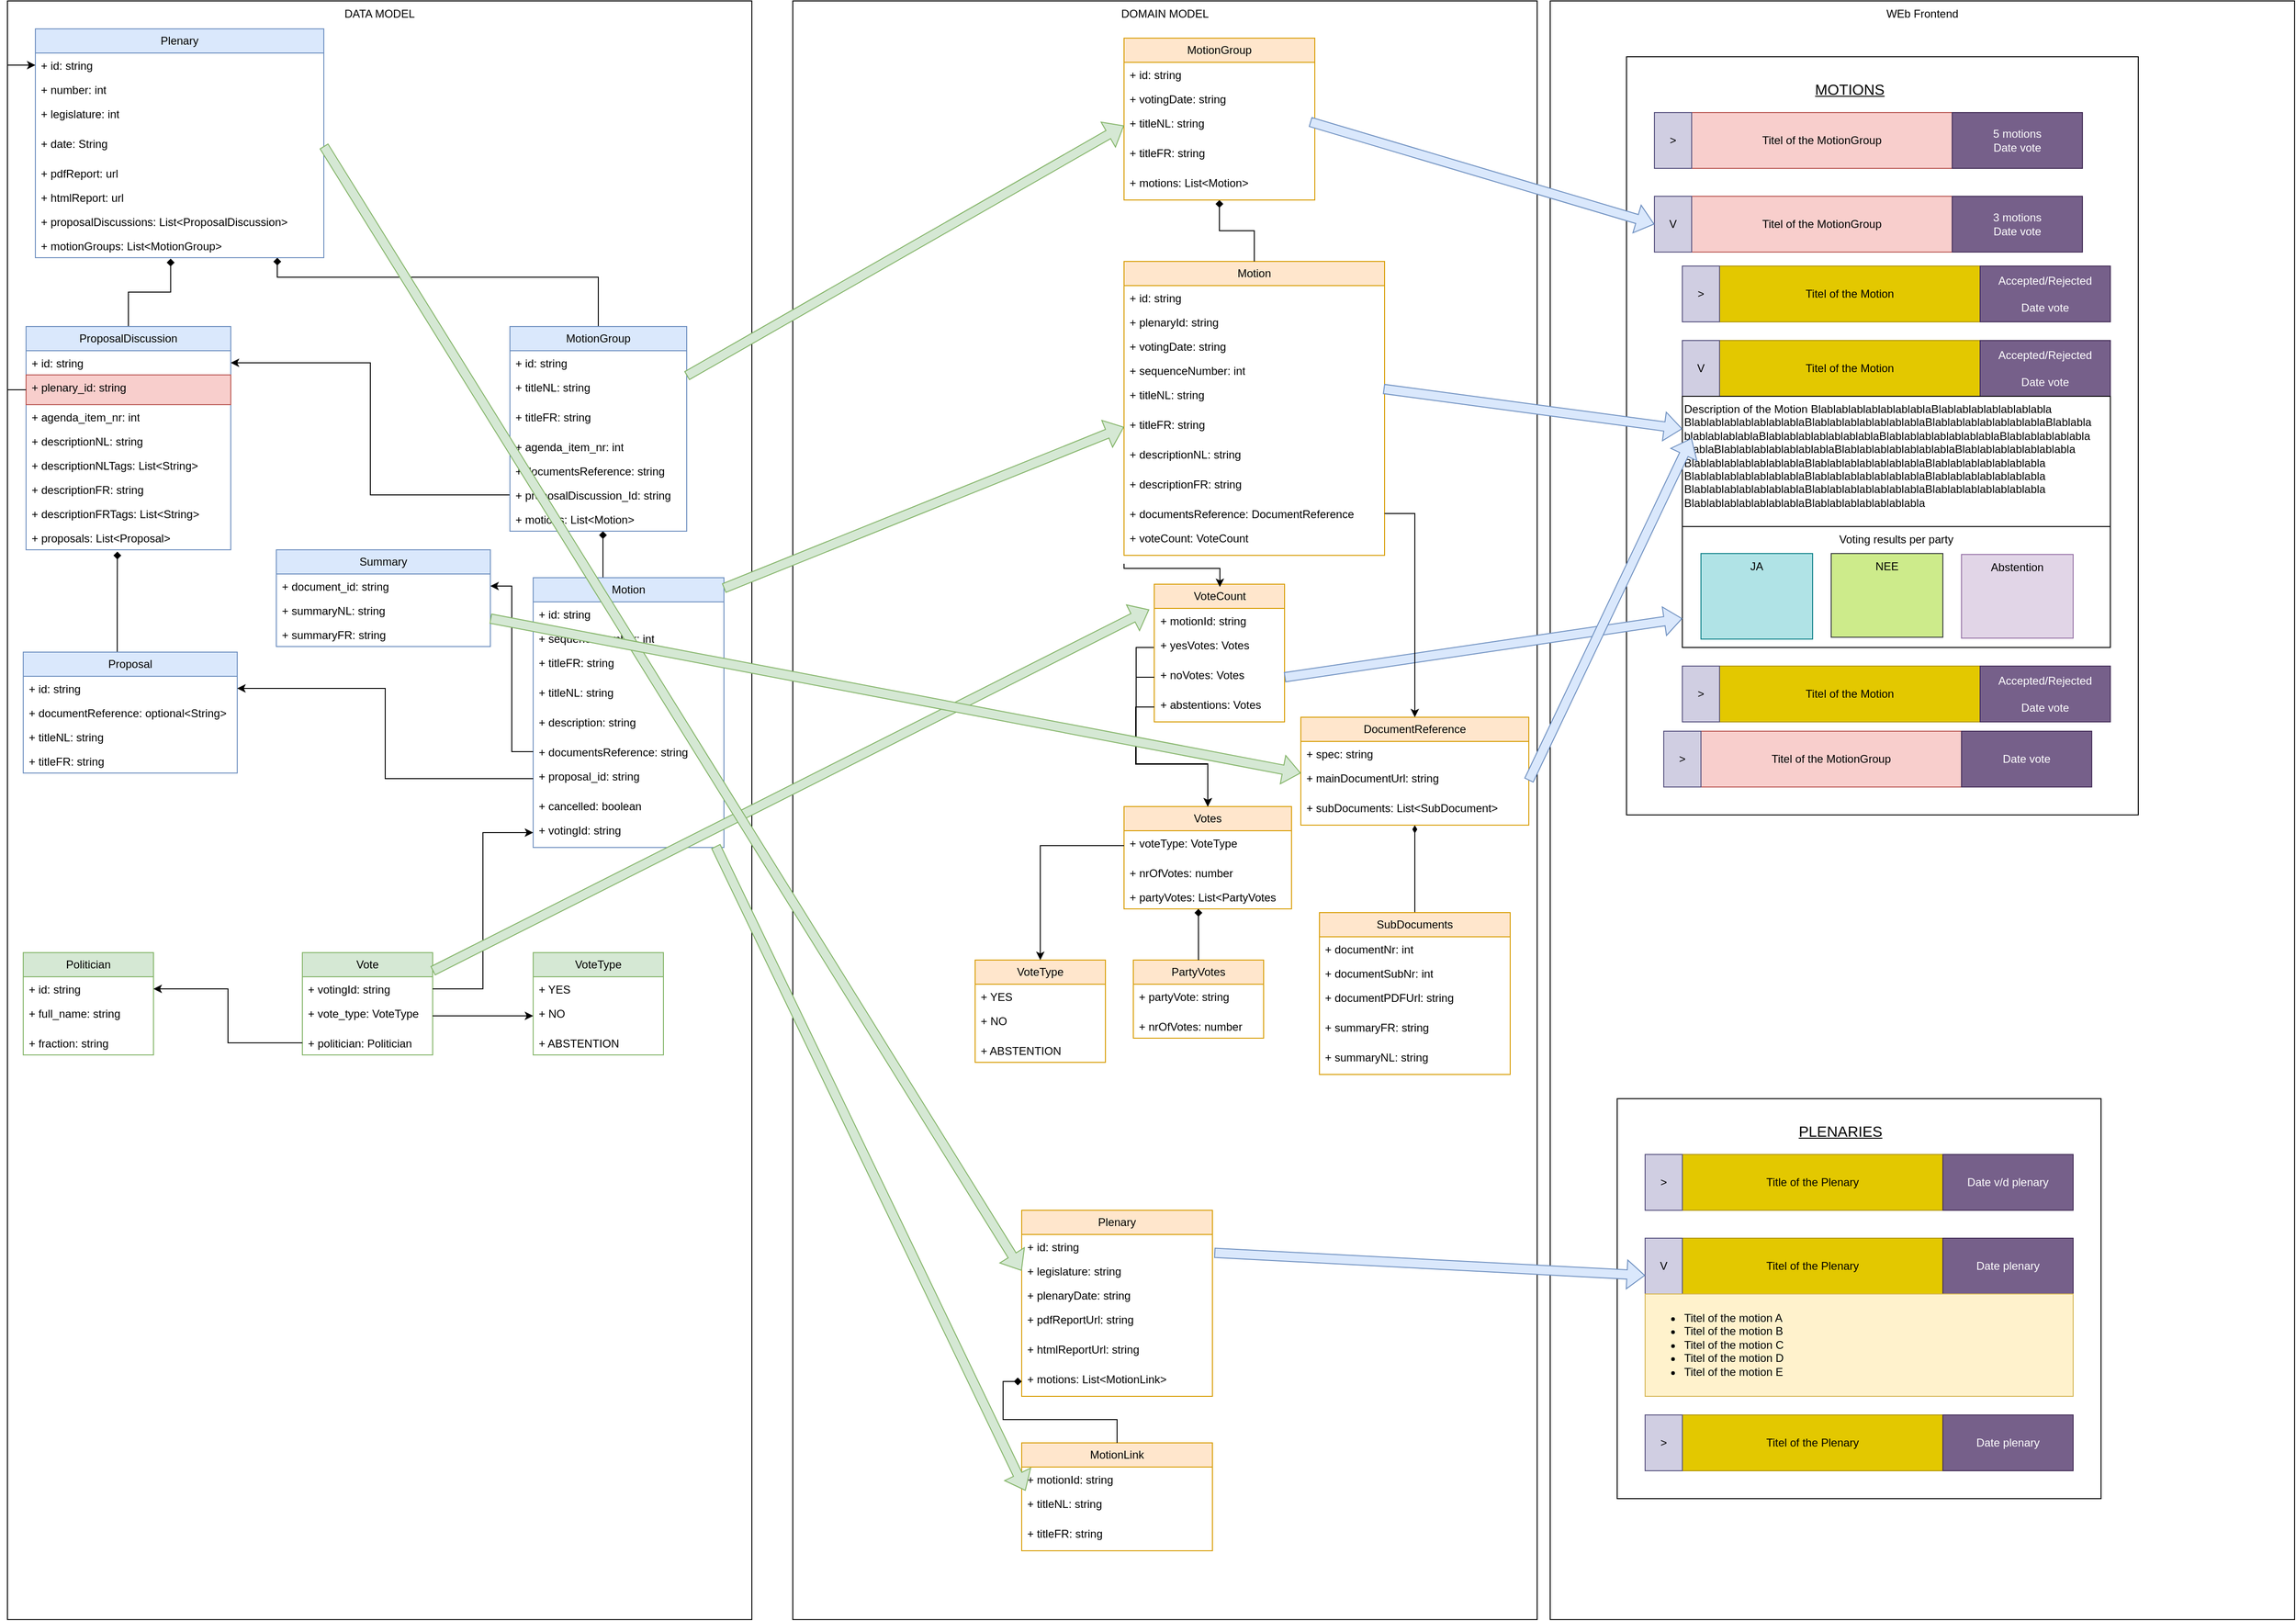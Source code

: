 <mxfile version="24.4.8" type="device">
  <diagram id="AAR1mRfeiqQyKMKh30_z" name="Page-1">
    <mxGraphModel dx="2074" dy="1239" grid="1" gridSize="10" guides="1" tooltips="1" connect="1" arrows="1" fold="1" page="1" pageScale="1" pageWidth="827" pageHeight="1169" math="0" shadow="0">
      <root>
        <mxCell id="0" />
        <mxCell id="1" parent="0" />
        <mxCell id="-ENlqUrfkdgG28yoSUpv-113" value="WEb Frontend" style="rounded=0;whiteSpace=wrap;html=1;verticalAlign=top;" parent="1" vertex="1">
          <mxGeometry x="1668" y="10" width="800" height="1740" as="geometry" />
        </mxCell>
        <mxCell id="FR89OB6KfwYHRrKmToQn-22" value="DATA MODEL" style="rounded=0;whiteSpace=wrap;html=1;verticalAlign=top;" parent="1" vertex="1">
          <mxGeometry x="10" y="10" width="800" height="1740" as="geometry" />
        </mxCell>
        <mxCell id="J9bktaArhZ66ByUuH0eX-114" style="edgeStyle=orthogonalEdgeStyle;rounded=0;orthogonalLoop=1;jettySize=auto;html=1;strokeColor=default;endArrow=none;endFill=0;startArrow=diamond;startFill=1;exitX=0.469;exitY=1.038;exitDx=0;exitDy=0;exitPerimeter=0;" parent="1" source="J9bktaArhZ66ByUuH0eX-95" target="J9bktaArhZ66ByUuH0eX-96" edge="1">
          <mxGeometry relative="1" as="geometry" />
        </mxCell>
        <mxCell id="J9bktaArhZ66ByUuH0eX-115" style="edgeStyle=orthogonalEdgeStyle;rounded=0;orthogonalLoop=1;jettySize=auto;html=1;endArrow=none;endFill=0;startArrow=diamond;startFill=1;entryX=0.5;entryY=0;entryDx=0;entryDy=0;" parent="1" source="J9bktaArhZ66ByUuH0eX-1" target="gQ0caooAG5JBceF9FNhk-10" edge="1">
          <mxGeometry relative="1" as="geometry">
            <Array as="points">
              <mxPoint x="300" y="307" />
              <mxPoint x="645" y="307" />
            </Array>
          </mxGeometry>
        </mxCell>
        <mxCell id="J9bktaArhZ66ByUuH0eX-1" value="Plenary" style="swimlane;fontStyle=0;childLayout=stackLayout;horizontal=1;startSize=26;fillColor=#dae8fc;horizontalStack=0;resizeParent=1;resizeParentMax=0;resizeLast=0;collapsible=1;marginBottom=0;whiteSpace=wrap;html=1;movable=1;resizable=1;rotatable=1;deletable=1;editable=1;locked=0;connectable=1;strokeColor=#6c8ebf;" parent="1" vertex="1">
          <mxGeometry x="40" y="40" width="310" height="246" as="geometry">
            <mxRectangle x="170" y="90" width="80" height="30" as="alternateBounds" />
          </mxGeometry>
        </mxCell>
        <mxCell id="J9bktaArhZ66ByUuH0eX-2" value="+ id: string" style="text;strokeColor=none;fillColor=none;align=left;verticalAlign=top;spacingLeft=4;spacingRight=4;overflow=hidden;rotatable=0;points=[[0,0.5],[1,0.5]];portConstraint=eastwest;whiteSpace=wrap;html=1;" parent="J9bktaArhZ66ByUuH0eX-1" vertex="1">
          <mxGeometry y="26" width="310" height="26" as="geometry" />
        </mxCell>
        <mxCell id="J9bktaArhZ66ByUuH0eX-3" value="+ number: int" style="text;strokeColor=none;fillColor=none;align=left;verticalAlign=top;spacingLeft=4;spacingRight=4;overflow=hidden;rotatable=0;points=[[0,0.5],[1,0.5]];portConstraint=eastwest;whiteSpace=wrap;html=1;" parent="J9bktaArhZ66ByUuH0eX-1" vertex="1">
          <mxGeometry y="52" width="310" height="26" as="geometry" />
        </mxCell>
        <mxCell id="J9bktaArhZ66ByUuH0eX-4" value="+ legislature: int" style="text;strokeColor=none;fillColor=none;align=left;verticalAlign=top;spacingLeft=4;spacingRight=4;overflow=hidden;rotatable=0;points=[[0,0.5],[1,0.5]];portConstraint=eastwest;whiteSpace=wrap;html=1;" parent="J9bktaArhZ66ByUuH0eX-1" vertex="1">
          <mxGeometry y="78" width="310" height="32" as="geometry" />
        </mxCell>
        <mxCell id="tHdkYAUki8lSc-bP6wRB-1" value="+ date: String" style="text;strokeColor=none;fillColor=none;align=left;verticalAlign=top;spacingLeft=4;spacingRight=4;overflow=hidden;rotatable=0;points=[[0,0.5],[1,0.5]];portConstraint=eastwest;whiteSpace=wrap;html=1;" parent="J9bktaArhZ66ByUuH0eX-1" vertex="1">
          <mxGeometry y="110" width="310" height="32" as="geometry" />
        </mxCell>
        <mxCell id="J9bktaArhZ66ByUuH0eX-92" value="+ pdfReport: url" style="text;strokeColor=none;fillColor=none;align=left;verticalAlign=top;spacingLeft=4;spacingRight=4;overflow=hidden;rotatable=0;points=[[0,0.5],[1,0.5]];portConstraint=eastwest;whiteSpace=wrap;html=1;" parent="J9bktaArhZ66ByUuH0eX-1" vertex="1">
          <mxGeometry y="142" width="310" height="26" as="geometry" />
        </mxCell>
        <mxCell id="J9bktaArhZ66ByUuH0eX-94" value="+ htmlReport: url" style="text;strokeColor=none;fillColor=none;align=left;verticalAlign=top;spacingLeft=4;spacingRight=4;overflow=hidden;rotatable=0;points=[[0,0.5],[1,0.5]];portConstraint=eastwest;whiteSpace=wrap;html=1;" parent="J9bktaArhZ66ByUuH0eX-1" vertex="1">
          <mxGeometry y="168" width="310" height="26" as="geometry" />
        </mxCell>
        <mxCell id="J9bktaArhZ66ByUuH0eX-93" value="+ proposalDiscussions: List&amp;lt;ProposalDiscussion&amp;gt;" style="text;strokeColor=none;fillColor=none;align=left;verticalAlign=top;spacingLeft=4;spacingRight=4;overflow=hidden;rotatable=0;points=[[0,0.5],[1,0.5]];portConstraint=eastwest;whiteSpace=wrap;html=1;" parent="J9bktaArhZ66ByUuH0eX-1" vertex="1">
          <mxGeometry y="194" width="310" height="26" as="geometry" />
        </mxCell>
        <mxCell id="J9bktaArhZ66ByUuH0eX-95" value="+ motionGroups: List&amp;lt;MotionGroup&amp;gt;" style="text;strokeColor=none;fillColor=none;align=left;verticalAlign=top;spacingLeft=4;spacingRight=4;overflow=hidden;rotatable=0;points=[[0,0.5],[1,0.5]];portConstraint=eastwest;whiteSpace=wrap;html=1;" parent="J9bktaArhZ66ByUuH0eX-1" vertex="1">
          <mxGeometry y="220" width="310" height="26" as="geometry" />
        </mxCell>
        <mxCell id="J9bktaArhZ66ByUuH0eX-96" value="ProposalDiscussion" style="swimlane;fontStyle=0;childLayout=stackLayout;horizontal=1;startSize=26;fillColor=#dae8fc;horizontalStack=0;resizeParent=1;resizeParentMax=0;resizeLast=0;collapsible=1;marginBottom=0;whiteSpace=wrap;html=1;movable=1;resizable=1;rotatable=1;deletable=1;editable=1;locked=0;connectable=1;strokeColor=#6c8ebf;" parent="1" vertex="1">
          <mxGeometry x="30" y="360" width="220" height="240" as="geometry">
            <mxRectangle x="170" y="90" width="80" height="30" as="alternateBounds" />
          </mxGeometry>
        </mxCell>
        <mxCell id="J9bktaArhZ66ByUuH0eX-97" value="+ id: string" style="text;strokeColor=none;fillColor=none;align=left;verticalAlign=top;spacingLeft=4;spacingRight=4;overflow=hidden;rotatable=0;points=[[0,0.5],[1,0.5]];portConstraint=eastwest;whiteSpace=wrap;html=1;" parent="J9bktaArhZ66ByUuH0eX-96" vertex="1">
          <mxGeometry y="26" width="220" height="26" as="geometry" />
        </mxCell>
        <mxCell id="J9bktaArhZ66ByUuH0eX-99" value="+ plenary_id: string" style="text;strokeColor=#b85450;fillColor=#f8cecc;align=left;verticalAlign=top;spacingLeft=4;spacingRight=4;overflow=hidden;rotatable=0;points=[[0,0.5],[1,0.5]];portConstraint=eastwest;whiteSpace=wrap;html=1;" parent="J9bktaArhZ66ByUuH0eX-96" vertex="1">
          <mxGeometry y="52" width="220" height="32" as="geometry" />
        </mxCell>
        <mxCell id="J9bktaArhZ66ByUuH0eX-98" value="+ agenda_item_nr: int" style="text;strokeColor=none;fillColor=none;align=left;verticalAlign=top;spacingLeft=4;spacingRight=4;overflow=hidden;rotatable=0;points=[[0,0.5],[1,0.5]];portConstraint=eastwest;whiteSpace=wrap;html=1;" parent="J9bktaArhZ66ByUuH0eX-96" vertex="1">
          <mxGeometry y="84" width="220" height="26" as="geometry" />
        </mxCell>
        <mxCell id="J9bktaArhZ66ByUuH0eX-100" value="+ descriptionNL: string" style="text;strokeColor=none;fillColor=none;align=left;verticalAlign=top;spacingLeft=4;spacingRight=4;overflow=hidden;rotatable=0;points=[[0,0.5],[1,0.5]];portConstraint=eastwest;whiteSpace=wrap;html=1;" parent="J9bktaArhZ66ByUuH0eX-96" vertex="1">
          <mxGeometry y="110" width="220" height="26" as="geometry" />
        </mxCell>
        <mxCell id="Tzb_xMdkpysdnAu4gksW-1" value="+ descriptionNLTags: List&amp;lt;String&amp;gt;" style="text;strokeColor=none;fillColor=none;align=left;verticalAlign=top;spacingLeft=4;spacingRight=4;overflow=hidden;rotatable=0;points=[[0,0.5],[1,0.5]];portConstraint=eastwest;whiteSpace=wrap;html=1;" parent="J9bktaArhZ66ByUuH0eX-96" vertex="1">
          <mxGeometry y="136" width="220" height="26" as="geometry" />
        </mxCell>
        <mxCell id="gQ0caooAG5JBceF9FNhk-6" value="+ descriptionFR: string" style="text;strokeColor=none;fillColor=none;align=left;verticalAlign=top;spacingLeft=4;spacingRight=4;overflow=hidden;rotatable=0;points=[[0,0.5],[1,0.5]];portConstraint=eastwest;whiteSpace=wrap;html=1;" parent="J9bktaArhZ66ByUuH0eX-96" vertex="1">
          <mxGeometry y="162" width="220" height="26" as="geometry" />
        </mxCell>
        <mxCell id="Tzb_xMdkpysdnAu4gksW-2" value="+ descriptionFRTags: List&amp;lt;String&amp;gt;" style="text;strokeColor=none;fillColor=none;align=left;verticalAlign=top;spacingLeft=4;spacingRight=4;overflow=hidden;rotatable=0;points=[[0,0.5],[1,0.5]];portConstraint=eastwest;whiteSpace=wrap;html=1;" parent="J9bktaArhZ66ByUuH0eX-96" vertex="1">
          <mxGeometry y="188" width="220" height="26" as="geometry" />
        </mxCell>
        <mxCell id="gQ0caooAG5JBceF9FNhk-7" value="+ proposals: List&amp;lt;Proposal&amp;gt;" style="text;strokeColor=none;fillColor=none;align=left;verticalAlign=top;spacingLeft=4;spacingRight=4;overflow=hidden;rotatable=0;points=[[0,0.5],[1,0.5]];portConstraint=eastwest;whiteSpace=wrap;html=1;" parent="J9bktaArhZ66ByUuH0eX-96" vertex="1">
          <mxGeometry y="214" width="220" height="26" as="geometry" />
        </mxCell>
        <mxCell id="gQ0caooAG5JBceF9FNhk-18" style="edgeStyle=orthogonalEdgeStyle;rounded=0;orthogonalLoop=1;jettySize=auto;html=1;endArrow=diamond;endFill=1;" parent="1" source="J9bktaArhZ66ByUuH0eX-104" target="gQ0caooAG5JBceF9FNhk-16" edge="1">
          <mxGeometry relative="1" as="geometry">
            <Array as="points">
              <mxPoint x="650" y="610" />
              <mxPoint x="650" y="610" />
            </Array>
          </mxGeometry>
        </mxCell>
        <mxCell id="J9bktaArhZ66ByUuH0eX-104" value="Motion" style="swimlane;fontStyle=0;childLayout=stackLayout;horizontal=1;startSize=26;fillColor=#dae8fc;horizontalStack=0;resizeParent=1;resizeParentMax=0;resizeLast=0;collapsible=1;marginBottom=0;whiteSpace=wrap;html=1;movable=1;resizable=1;rotatable=1;deletable=1;editable=1;locked=0;connectable=1;strokeColor=#6c8ebf;" parent="1" vertex="1">
          <mxGeometry x="575" y="630" width="205" height="290" as="geometry">
            <mxRectangle x="170" y="90" width="80" height="30" as="alternateBounds" />
          </mxGeometry>
        </mxCell>
        <mxCell id="J9bktaArhZ66ByUuH0eX-105" value="+ id: string" style="text;strokeColor=none;fillColor=none;align=left;verticalAlign=top;spacingLeft=4;spacingRight=4;overflow=hidden;rotatable=0;points=[[0,0.5],[1,0.5]];portConstraint=eastwest;whiteSpace=wrap;html=1;" parent="J9bktaArhZ66ByUuH0eX-104" vertex="1">
          <mxGeometry y="26" width="205" height="26" as="geometry" />
        </mxCell>
        <mxCell id="J9bktaArhZ66ByUuH0eX-106" value="+ sequenceNumber: int" style="text;strokeColor=none;fillColor=none;align=left;verticalAlign=top;spacingLeft=4;spacingRight=4;overflow=hidden;rotatable=0;points=[[0,0.5],[1,0.5]];portConstraint=eastwest;whiteSpace=wrap;html=1;" parent="J9bktaArhZ66ByUuH0eX-104" vertex="1">
          <mxGeometry y="52" width="205" height="26" as="geometry" />
        </mxCell>
        <mxCell id="gQ0caooAG5JBceF9FNhk-21" value="+ titleFR: string" style="text;strokeColor=none;fillColor=none;align=left;verticalAlign=top;spacingLeft=4;spacingRight=4;overflow=hidden;rotatable=0;points=[[0,0.5],[1,0.5]];portConstraint=eastwest;whiteSpace=wrap;html=1;" parent="J9bktaArhZ66ByUuH0eX-104" vertex="1">
          <mxGeometry y="78" width="205" height="32" as="geometry" />
        </mxCell>
        <mxCell id="gQ0caooAG5JBceF9FNhk-20" value="+ titleNL: string" style="text;strokeColor=none;fillColor=none;align=left;verticalAlign=top;spacingLeft=4;spacingRight=4;overflow=hidden;rotatable=0;points=[[0,0.5],[1,0.5]];portConstraint=eastwest;whiteSpace=wrap;html=1;" parent="J9bktaArhZ66ByUuH0eX-104" vertex="1">
          <mxGeometry y="110" width="205" height="32" as="geometry" />
        </mxCell>
        <mxCell id="gQ0caooAG5JBceF9FNhk-23" value="+ description: string" style="text;strokeColor=none;fillColor=none;align=left;verticalAlign=top;spacingLeft=4;spacingRight=4;overflow=hidden;rotatable=0;points=[[0,0.5],[1,0.5]];portConstraint=eastwest;whiteSpace=wrap;html=1;" parent="J9bktaArhZ66ByUuH0eX-104" vertex="1">
          <mxGeometry y="142" width="205" height="32" as="geometry" />
        </mxCell>
        <mxCell id="gQ0caooAG5JBceF9FNhk-22" value="+ documentsReference: string" style="text;strokeColor=none;fillColor=none;align=left;verticalAlign=top;spacingLeft=4;spacingRight=4;overflow=hidden;rotatable=0;points=[[0,0.5],[1,0.5]];portConstraint=eastwest;whiteSpace=wrap;html=1;" parent="J9bktaArhZ66ByUuH0eX-104" vertex="1">
          <mxGeometry y="174" width="205" height="26" as="geometry" />
        </mxCell>
        <mxCell id="J9bktaArhZ66ByUuH0eX-107" value="+ proposal_id: string" style="text;strokeColor=none;fillColor=none;align=left;verticalAlign=top;spacingLeft=4;spacingRight=4;overflow=hidden;rotatable=0;points=[[0,0.5],[1,0.5]];portConstraint=eastwest;whiteSpace=wrap;html=1;" parent="J9bktaArhZ66ByUuH0eX-104" vertex="1">
          <mxGeometry y="200" width="205" height="32" as="geometry" />
        </mxCell>
        <mxCell id="J9bktaArhZ66ByUuH0eX-111" value="+ cancelled: boolean" style="text;strokeColor=none;fillColor=none;align=left;verticalAlign=top;spacingLeft=4;spacingRight=4;overflow=hidden;rotatable=0;points=[[0,0.5],[1,0.5]];portConstraint=eastwest;whiteSpace=wrap;html=1;" parent="J9bktaArhZ66ByUuH0eX-104" vertex="1">
          <mxGeometry y="232" width="205" height="26" as="geometry" />
        </mxCell>
        <mxCell id="gQ0caooAG5JBceF9FNhk-24" value="+ votingId: string" style="text;strokeColor=none;fillColor=none;align=left;verticalAlign=top;spacingLeft=4;spacingRight=4;overflow=hidden;rotatable=0;points=[[0,0.5],[1,0.5]];portConstraint=eastwest;whiteSpace=wrap;html=1;" parent="J9bktaArhZ66ByUuH0eX-104" vertex="1">
          <mxGeometry y="258" width="205" height="32" as="geometry" />
        </mxCell>
        <mxCell id="J9bktaArhZ66ByUuH0eX-113" style="edgeStyle=orthogonalEdgeStyle;rounded=0;orthogonalLoop=1;jettySize=auto;html=1;entryX=1;entryY=0.5;entryDx=0;entryDy=0;exitX=0;exitY=0.5;exitDx=0;exitDy=0;" parent="1" source="gQ0caooAG5JBceF9FNhk-15" target="J9bktaArhZ66ByUuH0eX-97" edge="1">
          <mxGeometry relative="1" as="geometry" />
        </mxCell>
        <mxCell id="J9bktaArhZ66ByUuH0eX-121" value="Politician" style="swimlane;fontStyle=0;childLayout=stackLayout;horizontal=1;startSize=26;fillColor=#d5e8d4;horizontalStack=0;resizeParent=1;resizeParentMax=0;resizeLast=0;collapsible=1;marginBottom=0;whiteSpace=wrap;html=1;movable=1;resizable=1;rotatable=1;deletable=1;editable=1;locked=0;connectable=1;strokeColor=#82b366;" parent="1" vertex="1">
          <mxGeometry x="26.96" y="1033" width="140" height="110" as="geometry">
            <mxRectangle x="170" y="90" width="80" height="30" as="alternateBounds" />
          </mxGeometry>
        </mxCell>
        <mxCell id="J9bktaArhZ66ByUuH0eX-122" value="+ id: string" style="text;strokeColor=none;fillColor=none;align=left;verticalAlign=top;spacingLeft=4;spacingRight=4;overflow=hidden;rotatable=0;points=[[0,0.5],[1,0.5]];portConstraint=eastwest;whiteSpace=wrap;html=1;" parent="J9bktaArhZ66ByUuH0eX-121" vertex="1">
          <mxGeometry y="26" width="140" height="26" as="geometry" />
        </mxCell>
        <mxCell id="J9bktaArhZ66ByUuH0eX-124" value="+ full_name: string" style="text;strokeColor=none;fillColor=none;align=left;verticalAlign=top;spacingLeft=4;spacingRight=4;overflow=hidden;rotatable=0;points=[[0,0.5],[1,0.5]];portConstraint=eastwest;whiteSpace=wrap;html=1;" parent="J9bktaArhZ66ByUuH0eX-121" vertex="1">
          <mxGeometry y="52" width="140" height="32" as="geometry" />
        </mxCell>
        <mxCell id="J9bktaArhZ66ByUuH0eX-125" value="+ fraction: string" style="text;strokeColor=none;fillColor=none;align=left;verticalAlign=top;spacingLeft=4;spacingRight=4;overflow=hidden;rotatable=0;points=[[0,0.5],[1,0.5]];portConstraint=eastwest;whiteSpace=wrap;html=1;" parent="J9bktaArhZ66ByUuH0eX-121" vertex="1">
          <mxGeometry y="84" width="140" height="26" as="geometry" />
        </mxCell>
        <mxCell id="J9bktaArhZ66ByUuH0eX-126" value="Vote" style="swimlane;fontStyle=0;childLayout=stackLayout;horizontal=1;startSize=26;fillColor=#d5e8d4;horizontalStack=0;resizeParent=1;resizeParentMax=0;resizeLast=0;collapsible=1;marginBottom=0;whiteSpace=wrap;html=1;movable=1;resizable=1;rotatable=1;deletable=1;editable=1;locked=0;connectable=1;strokeColor=#82b366;" parent="1" vertex="1">
          <mxGeometry x="326.96" y="1033" width="140" height="110" as="geometry">
            <mxRectangle x="170" y="90" width="80" height="30" as="alternateBounds" />
          </mxGeometry>
        </mxCell>
        <mxCell id="J9bktaArhZ66ByUuH0eX-127" value="+ votingId: string" style="text;strokeColor=none;fillColor=none;align=left;verticalAlign=top;spacingLeft=4;spacingRight=4;overflow=hidden;rotatable=0;points=[[0,0.5],[1,0.5]];portConstraint=eastwest;whiteSpace=wrap;html=1;" parent="J9bktaArhZ66ByUuH0eX-126" vertex="1">
          <mxGeometry y="26" width="140" height="26" as="geometry" />
        </mxCell>
        <mxCell id="J9bktaArhZ66ByUuH0eX-128" value="+ vote_type: VoteType" style="text;strokeColor=none;fillColor=none;align=left;verticalAlign=top;spacingLeft=4;spacingRight=4;overflow=hidden;rotatable=0;points=[[0,0.5],[1,0.5]];portConstraint=eastwest;whiteSpace=wrap;html=1;" parent="J9bktaArhZ66ByUuH0eX-126" vertex="1">
          <mxGeometry y="52" width="140" height="32" as="geometry" />
        </mxCell>
        <mxCell id="J9bktaArhZ66ByUuH0eX-132" value="+ politician: Politician" style="text;strokeColor=none;fillColor=none;align=left;verticalAlign=top;spacingLeft=4;spacingRight=4;overflow=hidden;rotatable=0;points=[[0,0.5],[1,0.5]];portConstraint=eastwest;whiteSpace=wrap;html=1;" parent="J9bktaArhZ66ByUuH0eX-126" vertex="1">
          <mxGeometry y="84" width="140" height="26" as="geometry" />
        </mxCell>
        <mxCell id="J9bktaArhZ66ByUuH0eX-133" style="edgeStyle=orthogonalEdgeStyle;rounded=0;orthogonalLoop=1;jettySize=auto;html=1;" parent="1" source="J9bktaArhZ66ByUuH0eX-132" target="J9bktaArhZ66ByUuH0eX-122" edge="1">
          <mxGeometry relative="1" as="geometry" />
        </mxCell>
        <mxCell id="J9bktaArhZ66ByUuH0eX-135" value="VoteType" style="swimlane;fontStyle=0;childLayout=stackLayout;horizontal=1;startSize=26;fillColor=#d5e8d4;horizontalStack=0;resizeParent=1;resizeParentMax=0;resizeLast=0;collapsible=1;marginBottom=0;whiteSpace=wrap;html=1;movable=1;resizable=1;rotatable=1;deletable=1;editable=1;locked=0;connectable=1;strokeColor=#82b366;" parent="1" vertex="1">
          <mxGeometry x="575" y="1033" width="140" height="110" as="geometry">
            <mxRectangle x="170" y="90" width="80" height="30" as="alternateBounds" />
          </mxGeometry>
        </mxCell>
        <mxCell id="J9bktaArhZ66ByUuH0eX-136" value="+ YES" style="text;strokeColor=none;fillColor=none;align=left;verticalAlign=top;spacingLeft=4;spacingRight=4;overflow=hidden;rotatable=0;points=[[0,0.5],[1,0.5]];portConstraint=eastwest;whiteSpace=wrap;html=1;" parent="J9bktaArhZ66ByUuH0eX-135" vertex="1">
          <mxGeometry y="26" width="140" height="26" as="geometry" />
        </mxCell>
        <mxCell id="J9bktaArhZ66ByUuH0eX-137" value="+ NO" style="text;strokeColor=none;fillColor=none;align=left;verticalAlign=top;spacingLeft=4;spacingRight=4;overflow=hidden;rotatable=0;points=[[0,0.5],[1,0.5]];portConstraint=eastwest;whiteSpace=wrap;html=1;" parent="J9bktaArhZ66ByUuH0eX-135" vertex="1">
          <mxGeometry y="52" width="140" height="32" as="geometry" />
        </mxCell>
        <mxCell id="J9bktaArhZ66ByUuH0eX-138" value="+ ABSTENTION&lt;span style=&quot;color: rgba(0, 0, 0, 0); font-family: monospace; font-size: 0px; text-wrap: nowrap;&quot;&gt;%3CmxGraphModel%3E%3Croot%3E%3CmxCell%20id%3D%220%22%2F%3E%3CmxCell%20id%3D%221%22%20parent%3D%220%22%2F%3E%3CmxCell%20id%3D%222%22%20value%3D%22Vote%22%20style%3D%22swimlane%3BfontStyle%3D0%3BchildLayout%3DstackLayout%3Bhorizontal%3D1%3BstartSize%3D26%3BfillColor%3D%23d5e8d4%3BhorizontalStack%3D0%3BresizeParent%3D1%3BresizeParentMax%3D0%3BresizeLast%3D0%3Bcollapsible%3D1%3BmarginBottom%3D0%3BwhiteSpace%3Dwrap%3Bhtml%3D1%3Bmovable%3D1%3Bresizable%3D1%3Brotatable%3D1%3Bdeletable%3D1%3Beditable%3D1%3Blocked%3D0%3Bconnectable%3D1%3BstrokeColor%3D%2382b366%3B%22%20vertex%3D%221%22%20parent%3D%221%22%3E%3CmxGeometry%20x%3D%22360%22%20y%3D%22600%22%20width%3D%22140%22%20height%3D%22136%22%20as%3D%22geometry%22%3E%3CmxRectangle%20x%3D%22170%22%20y%3D%2290%22%20width%3D%2280%22%20height%3D%2230%22%20as%3D%22alternateBounds%22%2F%3E%3C%2FmxGeometry%3E%3C%2FmxCell%3E%3CmxCell%20id%3D%223%22%20value%3D%22%2B%20motion_id%3A%20string%22%20style%3D%22text%3BstrokeColor%3Dnone%3BfillColor%3Dnone%3Balign%3Dleft%3BverticalAlign%3Dtop%3BspacingLeft%3D4%3BspacingRight%3D4%3Boverflow%3Dhidden%3Brotatable%3D0%3Bpoints%3D%5B%5B0%2C0.5%5D%2C%5B1%2C0.5%5D%5D%3BportConstraint%3Deastwest%3BwhiteSpace%3Dwrap%3Bhtml%3D1%3B%22%20vertex%3D%221%22%20parent%3D%222%22%3E%3CmxGeometry%20y%3D%2226%22%20width%3D%22140%22%20height%3D%2226%22%20as%3D%22geometry%22%2F%3E%3C%2FmxCell%3E%3CmxCell%20id%3D%224%22%20value%3D%22%2B%20vote_type%3A%20boolean%22%20style%3D%22text%3BstrokeColor%3Dnone%3BfillColor%3Dnone%3Balign%3Dleft%3BverticalAlign%3Dtop%3BspacingLeft%3D4%3BspacingRight%3D4%3Boverflow%3Dhidden%3Brotatable%3D0%3Bpoints%3D%5B%5B0%2C0.5%5D%2C%5B1%2C0.5%5D%5D%3BportConstraint%3Deastwest%3BwhiteSpace%3Dwrap%3Bhtml%3D1%3B%22%20vertex%3D%221%22%20parent%3D%222%22%3E%3CmxGeometry%20y%3D%2252%22%20width%3D%22140%22%20height%3D%2232%22%20as%3D%22geometry%22%2F%3E%3C%2FmxCell%3E%3CmxCell%20id%3D%225%22%20value%3D%22%2B%20fraction%3A%20string%22%20style%3D%22text%3BstrokeColor%3Dnone%3BfillColor%3Dnone%3Balign%3Dleft%3BverticalAlign%3Dtop%3BspacingLeft%3D4%3BspacingRight%3D4%3Boverflow%3Dhidden%3Brotatable%3D0%3Bpoints%3D%5B%5B0%2C0.5%5D%2C%5B1%2C0.5%5D%5D%3BportConstraint%3Deastwest%3BwhiteSpace%3Dwrap%3Bhtml%3D1%3B%22%20vertex%3D%221%22%20parent%3D%222%22%3E%3CmxGeometry%20y%3D%2284%22%20width%3D%22140%22%20height%3D%2226%22%20as%3D%22geometry%22%2F%3E%3C%2FmxCell%3E%3CmxCell%20id%3D%226%22%20value%3D%22%2B%20politician%3A%20Politician%22%20style%3D%22text%3BstrokeColor%3Dnone%3BfillColor%3Dnone%3Balign%3Dleft%3BverticalAlign%3Dtop%3BspacingLeft%3D4%3BspacingRight%3D4%3Boverflow%3Dhidden%3Brotatable%3D0%3Bpoints%3D%5B%5B0%2C0.5%5D%2C%5B1%2C0.5%5D%5D%3BportConstraint%3Deastwest%3BwhiteSpace%3Dwrap%3Bhtml%3D1%3B%22%20vertex%3D%221%22%20parent%3D%222%22%3E%3CmxGeometry%20y%3D%22110%22%20width%3D%22140%22%20height%3D%2226%22%20as%3D%22geometry%22%2F%3E%3C%2FmxCell%3E%3C%2Froot%3E%3C%2FmxGraphModel%3E&lt;/span&gt;" style="text;strokeColor=none;fillColor=none;align=left;verticalAlign=top;spacingLeft=4;spacingRight=4;overflow=hidden;rotatable=0;points=[[0,0.5],[1,0.5]];portConstraint=eastwest;whiteSpace=wrap;html=1;" parent="J9bktaArhZ66ByUuH0eX-135" vertex="1">
          <mxGeometry y="84" width="140" height="26" as="geometry" />
        </mxCell>
        <mxCell id="J9bktaArhZ66ByUuH0eX-140" style="edgeStyle=orthogonalEdgeStyle;rounded=0;orthogonalLoop=1;jettySize=auto;html=1;entryX=0;entryY=0.5;entryDx=0;entryDy=0;" parent="1" source="J9bktaArhZ66ByUuH0eX-128" target="J9bktaArhZ66ByUuH0eX-137" edge="1">
          <mxGeometry relative="1" as="geometry">
            <mxPoint x="616.96" y="1123" as="targetPoint" />
          </mxGeometry>
        </mxCell>
        <mxCell id="gQ0caooAG5JBceF9FNhk-9" style="edgeStyle=orthogonalEdgeStyle;rounded=0;orthogonalLoop=1;jettySize=auto;html=1;endArrow=diamond;endFill=1;entryX=0.446;entryY=1.075;entryDx=0;entryDy=0;entryPerimeter=0;" parent="1" source="gQ0caooAG5JBceF9FNhk-1" target="gQ0caooAG5JBceF9FNhk-7" edge="1">
          <mxGeometry relative="1" as="geometry">
            <Array as="points">
              <mxPoint x="128" y="660" />
              <mxPoint x="128" y="660" />
            </Array>
          </mxGeometry>
        </mxCell>
        <mxCell id="gQ0caooAG5JBceF9FNhk-1" value="Proposal" style="swimlane;fontStyle=0;childLayout=stackLayout;horizontal=1;startSize=26;fillColor=#dae8fc;horizontalStack=0;resizeParent=1;resizeParentMax=0;resizeLast=0;collapsible=1;marginBottom=0;whiteSpace=wrap;html=1;movable=1;resizable=1;rotatable=1;deletable=1;editable=1;locked=0;connectable=1;strokeColor=#6c8ebf;" parent="1" vertex="1">
          <mxGeometry x="26.96" y="710" width="230" height="130" as="geometry">
            <mxRectangle x="170" y="90" width="80" height="30" as="alternateBounds" />
          </mxGeometry>
        </mxCell>
        <mxCell id="gQ0caooAG5JBceF9FNhk-2" value="+ id: string" style="text;strokeColor=none;fillColor=none;align=left;verticalAlign=top;spacingLeft=4;spacingRight=4;overflow=hidden;rotatable=0;points=[[0,0.5],[1,0.5]];portConstraint=eastwest;whiteSpace=wrap;html=1;" parent="gQ0caooAG5JBceF9FNhk-1" vertex="1">
          <mxGeometry y="26" width="230" height="26" as="geometry" />
        </mxCell>
        <mxCell id="gQ0caooAG5JBceF9FNhk-3" value="+ documentReference: optional&amp;lt;String&amp;gt;" style="text;strokeColor=none;fillColor=none;align=left;verticalAlign=top;spacingLeft=4;spacingRight=4;overflow=hidden;rotatable=0;points=[[0,0.5],[1,0.5]];portConstraint=eastwest;whiteSpace=wrap;html=1;" parent="gQ0caooAG5JBceF9FNhk-1" vertex="1">
          <mxGeometry y="52" width="230" height="26" as="geometry" />
        </mxCell>
        <mxCell id="gQ0caooAG5JBceF9FNhk-5" value="+ titleNL: string" style="text;strokeColor=none;fillColor=none;align=left;verticalAlign=top;spacingLeft=4;spacingRight=4;overflow=hidden;rotatable=0;points=[[0,0.5],[1,0.5]];portConstraint=eastwest;whiteSpace=wrap;html=1;" parent="gQ0caooAG5JBceF9FNhk-1" vertex="1">
          <mxGeometry y="78" width="230" height="26" as="geometry" />
        </mxCell>
        <mxCell id="gQ0caooAG5JBceF9FNhk-8" value="+ titleFR: string" style="text;strokeColor=none;fillColor=none;align=left;verticalAlign=top;spacingLeft=4;spacingRight=4;overflow=hidden;rotatable=0;points=[[0,0.5],[1,0.5]];portConstraint=eastwest;whiteSpace=wrap;html=1;" parent="gQ0caooAG5JBceF9FNhk-1" vertex="1">
          <mxGeometry y="104" width="230" height="26" as="geometry" />
        </mxCell>
        <mxCell id="gQ0caooAG5JBceF9FNhk-10" value="MotionGroup" style="swimlane;fontStyle=0;childLayout=stackLayout;horizontal=1;startSize=26;fillColor=#dae8fc;horizontalStack=0;resizeParent=1;resizeParentMax=0;resizeLast=0;collapsible=1;marginBottom=0;whiteSpace=wrap;html=1;movable=1;resizable=1;rotatable=1;deletable=1;editable=1;locked=0;connectable=1;strokeColor=#6c8ebf;" parent="1" vertex="1">
          <mxGeometry x="550" y="360" width="190" height="220" as="geometry">
            <mxRectangle x="170" y="90" width="80" height="30" as="alternateBounds" />
          </mxGeometry>
        </mxCell>
        <mxCell id="gQ0caooAG5JBceF9FNhk-11" value="+ id: string" style="text;strokeColor=none;fillColor=none;align=left;verticalAlign=top;spacingLeft=4;spacingRight=4;overflow=hidden;rotatable=0;points=[[0,0.5],[1,0.5]];portConstraint=eastwest;whiteSpace=wrap;html=1;" parent="gQ0caooAG5JBceF9FNhk-10" vertex="1">
          <mxGeometry y="26" width="190" height="26" as="geometry" />
        </mxCell>
        <mxCell id="gQ0caooAG5JBceF9FNhk-12" value="+ titleNL: string" style="text;strokeColor=none;fillColor=none;align=left;verticalAlign=top;spacingLeft=4;spacingRight=4;overflow=hidden;rotatable=0;points=[[0,0.5],[1,0.5]];portConstraint=eastwest;whiteSpace=wrap;html=1;" parent="gQ0caooAG5JBceF9FNhk-10" vertex="1">
          <mxGeometry y="52" width="190" height="32" as="geometry" />
        </mxCell>
        <mxCell id="gQ0caooAG5JBceF9FNhk-17" value="+ titleFR: string" style="text;strokeColor=none;fillColor=none;align=left;verticalAlign=top;spacingLeft=4;spacingRight=4;overflow=hidden;rotatable=0;points=[[0,0.5],[1,0.5]];portConstraint=eastwest;whiteSpace=wrap;html=1;" parent="gQ0caooAG5JBceF9FNhk-10" vertex="1">
          <mxGeometry y="84" width="190" height="32" as="geometry" />
        </mxCell>
        <mxCell id="gQ0caooAG5JBceF9FNhk-13" value="+ agenda_item_nr: int" style="text;strokeColor=none;fillColor=none;align=left;verticalAlign=top;spacingLeft=4;spacingRight=4;overflow=hidden;rotatable=0;points=[[0,0.5],[1,0.5]];portConstraint=eastwest;whiteSpace=wrap;html=1;" parent="gQ0caooAG5JBceF9FNhk-10" vertex="1">
          <mxGeometry y="116" width="190" height="26" as="geometry" />
        </mxCell>
        <mxCell id="gQ0caooAG5JBceF9FNhk-14" value="+ documentsReference: string" style="text;strokeColor=none;fillColor=none;align=left;verticalAlign=top;spacingLeft=4;spacingRight=4;overflow=hidden;rotatable=0;points=[[0,0.5],[1,0.5]];portConstraint=eastwest;whiteSpace=wrap;html=1;" parent="gQ0caooAG5JBceF9FNhk-10" vertex="1">
          <mxGeometry y="142" width="190" height="26" as="geometry" />
        </mxCell>
        <mxCell id="gQ0caooAG5JBceF9FNhk-15" value="+ proposalDiscussion_Id: string" style="text;strokeColor=none;fillColor=none;align=left;verticalAlign=top;spacingLeft=4;spacingRight=4;overflow=hidden;rotatable=0;points=[[0,0.5],[1,0.5]];portConstraint=eastwest;whiteSpace=wrap;html=1;" parent="gQ0caooAG5JBceF9FNhk-10" vertex="1">
          <mxGeometry y="168" width="190" height="26" as="geometry" />
        </mxCell>
        <mxCell id="gQ0caooAG5JBceF9FNhk-16" value="+ motions: List&amp;lt;Motion&amp;gt;" style="text;strokeColor=none;fillColor=none;align=left;verticalAlign=top;spacingLeft=4;spacingRight=4;overflow=hidden;rotatable=0;points=[[0,0.5],[1,0.5]];portConstraint=eastwest;whiteSpace=wrap;html=1;" parent="gQ0caooAG5JBceF9FNhk-10" vertex="1">
          <mxGeometry y="194" width="190" height="26" as="geometry" />
        </mxCell>
        <mxCell id="gQ0caooAG5JBceF9FNhk-19" style="edgeStyle=orthogonalEdgeStyle;rounded=0;orthogonalLoop=1;jettySize=auto;html=1;" parent="1" source="J9bktaArhZ66ByUuH0eX-107" target="gQ0caooAG5JBceF9FNhk-2" edge="1">
          <mxGeometry relative="1" as="geometry" />
        </mxCell>
        <mxCell id="gQ0caooAG5JBceF9FNhk-25" style="edgeStyle=orthogonalEdgeStyle;rounded=0;orthogonalLoop=1;jettySize=auto;html=1;entryX=0;entryY=0.5;entryDx=0;entryDy=0;" parent="1" source="J9bktaArhZ66ByUuH0eX-127" target="gQ0caooAG5JBceF9FNhk-24" edge="1">
          <mxGeometry relative="1" as="geometry" />
        </mxCell>
        <mxCell id="tHdkYAUki8lSc-bP6wRB-3" value="" style="edgeStyle=orthogonalEdgeStyle;rounded=0;orthogonalLoop=1;jettySize=auto;html=1;exitX=0;exitY=0.5;exitDx=0;exitDy=0;entryX=0;entryY=0.5;entryDx=0;entryDy=0;" parent="1" source="J9bktaArhZ66ByUuH0eX-99" target="J9bktaArhZ66ByUuH0eX-2" edge="1">
          <mxGeometry relative="1" as="geometry">
            <Array as="points">
              <mxPoint x="10" y="428" />
              <mxPoint x="10" y="79" />
            </Array>
            <mxPoint x="30" y="428" as="sourcePoint" />
            <mxPoint x="-20" y="320" as="targetPoint" />
          </mxGeometry>
        </mxCell>
        <mxCell id="FR89OB6KfwYHRrKmToQn-23" value="DOMAIN MODEL" style="rounded=0;whiteSpace=wrap;html=1;verticalAlign=top;" parent="1" vertex="1">
          <mxGeometry x="854" y="10" width="800" height="1740" as="geometry" />
        </mxCell>
        <mxCell id="FR89OB6KfwYHRrKmToQn-24" value="Motion" style="swimlane;fontStyle=0;childLayout=stackLayout;horizontal=1;startSize=26;fillColor=#ffe6cc;horizontalStack=0;resizeParent=1;resizeParentMax=0;resizeLast=0;collapsible=1;marginBottom=0;whiteSpace=wrap;html=1;movable=1;resizable=1;rotatable=1;deletable=1;editable=1;locked=0;connectable=1;strokeColor=#d79b00;" parent="1" vertex="1">
          <mxGeometry x="1210" y="290" width="280" height="316" as="geometry">
            <mxRectangle x="170" y="90" width="80" height="30" as="alternateBounds" />
          </mxGeometry>
        </mxCell>
        <mxCell id="FR89OB6KfwYHRrKmToQn-25" value="+ id: string" style="text;strokeColor=none;fillColor=none;align=left;verticalAlign=top;spacingLeft=4;spacingRight=4;overflow=hidden;rotatable=0;points=[[0,0.5],[1,0.5]];portConstraint=eastwest;whiteSpace=wrap;html=1;" parent="FR89OB6KfwYHRrKmToQn-24" vertex="1">
          <mxGeometry y="26" width="280" height="26" as="geometry" />
        </mxCell>
        <mxCell id="FR89OB6KfwYHRrKmToQn-34" value="+ plenaryId: string" style="text;strokeColor=none;fillColor=none;align=left;verticalAlign=top;spacingLeft=4;spacingRight=4;overflow=hidden;rotatable=0;points=[[0,0.5],[1,0.5]];portConstraint=eastwest;whiteSpace=wrap;html=1;" parent="FR89OB6KfwYHRrKmToQn-24" vertex="1">
          <mxGeometry y="52" width="280" height="26" as="geometry" />
        </mxCell>
        <mxCell id="FR89OB6KfwYHRrKmToQn-35" value="+ votingDate: string" style="text;strokeColor=none;fillColor=none;align=left;verticalAlign=top;spacingLeft=4;spacingRight=4;overflow=hidden;rotatable=0;points=[[0,0.5],[1,0.5]];portConstraint=eastwest;whiteSpace=wrap;html=1;" parent="FR89OB6KfwYHRrKmToQn-24" vertex="1">
          <mxGeometry y="78" width="280" height="26" as="geometry" />
        </mxCell>
        <mxCell id="FR89OB6KfwYHRrKmToQn-26" value="+ sequenceNumber: int" style="text;strokeColor=none;fillColor=none;align=left;verticalAlign=top;spacingLeft=4;spacingRight=4;overflow=hidden;rotatable=0;points=[[0,0.5],[1,0.5]];portConstraint=eastwest;whiteSpace=wrap;html=1;" parent="FR89OB6KfwYHRrKmToQn-24" vertex="1">
          <mxGeometry y="104" width="280" height="26" as="geometry" />
        </mxCell>
        <mxCell id="FR89OB6KfwYHRrKmToQn-28" value="+ titleNL: string" style="text;strokeColor=none;fillColor=none;align=left;verticalAlign=top;spacingLeft=4;spacingRight=4;overflow=hidden;rotatable=0;points=[[0,0.5],[1,0.5]];portConstraint=eastwest;whiteSpace=wrap;html=1;" parent="FR89OB6KfwYHRrKmToQn-24" vertex="1">
          <mxGeometry y="130" width="280" height="32" as="geometry" />
        </mxCell>
        <mxCell id="FR89OB6KfwYHRrKmToQn-27" value="+ titleFR: string" style="text;strokeColor=none;fillColor=none;align=left;verticalAlign=top;spacingLeft=4;spacingRight=4;overflow=hidden;rotatable=0;points=[[0,0.5],[1,0.5]];portConstraint=eastwest;whiteSpace=wrap;html=1;" parent="FR89OB6KfwYHRrKmToQn-24" vertex="1">
          <mxGeometry y="162" width="280" height="32" as="geometry" />
        </mxCell>
        <mxCell id="FR89OB6KfwYHRrKmToQn-29" value="+ descriptionNL: string" style="text;strokeColor=none;fillColor=none;align=left;verticalAlign=top;spacingLeft=4;spacingRight=4;overflow=hidden;rotatable=0;points=[[0,0.5],[1,0.5]];portConstraint=eastwest;whiteSpace=wrap;html=1;" parent="FR89OB6KfwYHRrKmToQn-24" vertex="1">
          <mxGeometry y="194" width="280" height="32" as="geometry" />
        </mxCell>
        <mxCell id="FR89OB6KfwYHRrKmToQn-36" value="+ descriptionFR: string" style="text;strokeColor=none;fillColor=none;align=left;verticalAlign=top;spacingLeft=4;spacingRight=4;overflow=hidden;rotatable=0;points=[[0,0.5],[1,0.5]];portConstraint=eastwest;whiteSpace=wrap;html=1;" parent="FR89OB6KfwYHRrKmToQn-24" vertex="1">
          <mxGeometry y="226" width="280" height="32" as="geometry" />
        </mxCell>
        <mxCell id="FR89OB6KfwYHRrKmToQn-30" value="+ documentsReference: DocumentReference" style="text;strokeColor=none;fillColor=none;align=left;verticalAlign=top;spacingLeft=4;spacingRight=4;overflow=hidden;rotatable=0;points=[[0,0.5],[1,0.5]];portConstraint=eastwest;whiteSpace=wrap;html=1;" parent="FR89OB6KfwYHRrKmToQn-24" vertex="1">
          <mxGeometry y="258" width="280" height="26" as="geometry" />
        </mxCell>
        <mxCell id="FR89OB6KfwYHRrKmToQn-31" value="+ voteCount: VoteCount" style="text;strokeColor=none;fillColor=none;align=left;verticalAlign=top;spacingLeft=4;spacingRight=4;overflow=hidden;rotatable=0;points=[[0,0.5],[1,0.5]];portConstraint=eastwest;whiteSpace=wrap;html=1;" parent="FR89OB6KfwYHRrKmToQn-24" vertex="1">
          <mxGeometry y="284" width="280" height="32" as="geometry" />
        </mxCell>
        <mxCell id="FR89OB6KfwYHRrKmToQn-37" value="PartyVotes" style="swimlane;fontStyle=0;childLayout=stackLayout;horizontal=1;startSize=26;fillColor=#ffe6cc;horizontalStack=0;resizeParent=1;resizeParentMax=0;resizeLast=0;collapsible=1;marginBottom=0;whiteSpace=wrap;html=1;movable=1;resizable=1;rotatable=1;deletable=1;editable=1;locked=0;connectable=1;strokeColor=#d79b00;" parent="1" vertex="1">
          <mxGeometry x="1220" y="1041" width="140" height="84" as="geometry">
            <mxRectangle x="170" y="90" width="80" height="30" as="alternateBounds" />
          </mxGeometry>
        </mxCell>
        <mxCell id="FR89OB6KfwYHRrKmToQn-39" value="+ partyVote: string" style="text;strokeColor=none;fillColor=none;align=left;verticalAlign=top;spacingLeft=4;spacingRight=4;overflow=hidden;rotatable=0;points=[[0,0.5],[1,0.5]];portConstraint=eastwest;whiteSpace=wrap;html=1;" parent="FR89OB6KfwYHRrKmToQn-37" vertex="1">
          <mxGeometry y="26" width="140" height="32" as="geometry" />
        </mxCell>
        <mxCell id="FR89OB6KfwYHRrKmToQn-40" value="+ nrOfVotes: number" style="text;strokeColor=none;fillColor=none;align=left;verticalAlign=top;spacingLeft=4;spacingRight=4;overflow=hidden;rotatable=0;points=[[0,0.5],[1,0.5]];portConstraint=eastwest;whiteSpace=wrap;html=1;" parent="FR89OB6KfwYHRrKmToQn-37" vertex="1">
          <mxGeometry y="58" width="140" height="26" as="geometry" />
        </mxCell>
        <mxCell id="FR89OB6KfwYHRrKmToQn-41" value="VoteType" style="swimlane;fontStyle=0;childLayout=stackLayout;horizontal=1;startSize=26;fillColor=#ffe6cc;horizontalStack=0;resizeParent=1;resizeParentMax=0;resizeLast=0;collapsible=1;marginBottom=0;whiteSpace=wrap;html=1;movable=1;resizable=1;rotatable=1;deletable=1;editable=1;locked=0;connectable=1;strokeColor=#d79b00;" parent="1" vertex="1">
          <mxGeometry x="1050" y="1041" width="140" height="110" as="geometry">
            <mxRectangle x="170" y="90" width="80" height="30" as="alternateBounds" />
          </mxGeometry>
        </mxCell>
        <mxCell id="FR89OB6KfwYHRrKmToQn-42" value="+ YES" style="text;strokeColor=none;fillColor=none;align=left;verticalAlign=top;spacingLeft=4;spacingRight=4;overflow=hidden;rotatable=0;points=[[0,0.5],[1,0.5]];portConstraint=eastwest;whiteSpace=wrap;html=1;" parent="FR89OB6KfwYHRrKmToQn-41" vertex="1">
          <mxGeometry y="26" width="140" height="26" as="geometry" />
        </mxCell>
        <mxCell id="FR89OB6KfwYHRrKmToQn-43" value="+ NO" style="text;strokeColor=none;fillColor=none;align=left;verticalAlign=top;spacingLeft=4;spacingRight=4;overflow=hidden;rotatable=0;points=[[0,0.5],[1,0.5]];portConstraint=eastwest;whiteSpace=wrap;html=1;" parent="FR89OB6KfwYHRrKmToQn-41" vertex="1">
          <mxGeometry y="52" width="140" height="32" as="geometry" />
        </mxCell>
        <mxCell id="FR89OB6KfwYHRrKmToQn-44" value="+ ABSTENTION&lt;span style=&quot;color: rgba(0, 0, 0, 0); font-family: monospace; font-size: 0px; text-wrap: nowrap;&quot;&gt;%3CmxGraphModel%3E%3Croot%3E%3CmxCell%20id%3D%220%22%2F%3E%3CmxCell%20id%3D%221%22%20parent%3D%220%22%2F%3E%3CmxCell%20id%3D%222%22%20value%3D%22Vote%22%20style%3D%22swimlane%3BfontStyle%3D0%3BchildLayout%3DstackLayout%3Bhorizontal%3D1%3BstartSize%3D26%3BfillColor%3D%23d5e8d4%3BhorizontalStack%3D0%3BresizeParent%3D1%3BresizeParentMax%3D0%3BresizeLast%3D0%3Bcollapsible%3D1%3BmarginBottom%3D0%3BwhiteSpace%3Dwrap%3Bhtml%3D1%3Bmovable%3D1%3Bresizable%3D1%3Brotatable%3D1%3Bdeletable%3D1%3Beditable%3D1%3Blocked%3D0%3Bconnectable%3D1%3BstrokeColor%3D%2382b366%3B%22%20vertex%3D%221%22%20parent%3D%221%22%3E%3CmxGeometry%20x%3D%22360%22%20y%3D%22600%22%20width%3D%22140%22%20height%3D%22136%22%20as%3D%22geometry%22%3E%3CmxRectangle%20x%3D%22170%22%20y%3D%2290%22%20width%3D%2280%22%20height%3D%2230%22%20as%3D%22alternateBounds%22%2F%3E%3C%2FmxGeometry%3E%3C%2FmxCell%3E%3CmxCell%20id%3D%223%22%20value%3D%22%2B%20motion_id%3A%20string%22%20style%3D%22text%3BstrokeColor%3Dnone%3BfillColor%3Dnone%3Balign%3Dleft%3BverticalAlign%3Dtop%3BspacingLeft%3D4%3BspacingRight%3D4%3Boverflow%3Dhidden%3Brotatable%3D0%3Bpoints%3D%5B%5B0%2C0.5%5D%2C%5B1%2C0.5%5D%5D%3BportConstraint%3Deastwest%3BwhiteSpace%3Dwrap%3Bhtml%3D1%3B%22%20vertex%3D%221%22%20parent%3D%222%22%3E%3CmxGeometry%20y%3D%2226%22%20width%3D%22140%22%20height%3D%2226%22%20as%3D%22geometry%22%2F%3E%3C%2FmxCell%3E%3CmxCell%20id%3D%224%22%20value%3D%22%2B%20vote_type%3A%20boolean%22%20style%3D%22text%3BstrokeColor%3Dnone%3BfillColor%3Dnone%3Balign%3Dleft%3BverticalAlign%3Dtop%3BspacingLeft%3D4%3BspacingRight%3D4%3Boverflow%3Dhidden%3Brotatable%3D0%3Bpoints%3D%5B%5B0%2C0.5%5D%2C%5B1%2C0.5%5D%5D%3BportConstraint%3Deastwest%3BwhiteSpace%3Dwrap%3Bhtml%3D1%3B%22%20vertex%3D%221%22%20parent%3D%222%22%3E%3CmxGeometry%20y%3D%2252%22%20width%3D%22140%22%20height%3D%2232%22%20as%3D%22geometry%22%2F%3E%3C%2FmxCell%3E%3CmxCell%20id%3D%225%22%20value%3D%22%2B%20fraction%3A%20string%22%20style%3D%22text%3BstrokeColor%3Dnone%3BfillColor%3Dnone%3Balign%3Dleft%3BverticalAlign%3Dtop%3BspacingLeft%3D4%3BspacingRight%3D4%3Boverflow%3Dhidden%3Brotatable%3D0%3Bpoints%3D%5B%5B0%2C0.5%5D%2C%5B1%2C0.5%5D%5D%3BportConstraint%3Deastwest%3BwhiteSpace%3Dwrap%3Bhtml%3D1%3B%22%20vertex%3D%221%22%20parent%3D%222%22%3E%3CmxGeometry%20y%3D%2284%22%20width%3D%22140%22%20height%3D%2226%22%20as%3D%22geometry%22%2F%3E%3C%2FmxCell%3E%3CmxCell%20id%3D%226%22%20value%3D%22%2B%20politician%3A%20Politician%22%20style%3D%22text%3BstrokeColor%3Dnone%3BfillColor%3Dnone%3Balign%3Dleft%3BverticalAlign%3Dtop%3BspacingLeft%3D4%3BspacingRight%3D4%3Boverflow%3Dhidden%3Brotatable%3D0%3Bpoints%3D%5B%5B0%2C0.5%5D%2C%5B1%2C0.5%5D%5D%3BportConstraint%3Deastwest%3BwhiteSpace%3Dwrap%3Bhtml%3D1%3B%22%20vertex%3D%221%22%20parent%3D%222%22%3E%3CmxGeometry%20y%3D%22110%22%20width%3D%22140%22%20height%3D%2226%22%20as%3D%22geometry%22%2F%3E%3C%2FmxCell%3E%3C%2Froot%3E%3C%2FmxGraphModel%3E&lt;/span&gt;" style="text;strokeColor=none;fillColor=none;align=left;verticalAlign=top;spacingLeft=4;spacingRight=4;overflow=hidden;rotatable=0;points=[[0,0.5],[1,0.5]];portConstraint=eastwest;whiteSpace=wrap;html=1;" parent="FR89OB6KfwYHRrKmToQn-41" vertex="1">
          <mxGeometry y="84" width="140" height="26" as="geometry" />
        </mxCell>
        <mxCell id="FR89OB6KfwYHRrKmToQn-45" value="Votes" style="swimlane;fontStyle=0;childLayout=stackLayout;horizontal=1;startSize=26;fillColor=#ffe6cc;horizontalStack=0;resizeParent=1;resizeParentMax=0;resizeLast=0;collapsible=1;marginBottom=0;whiteSpace=wrap;html=1;movable=1;resizable=1;rotatable=1;deletable=1;editable=1;locked=0;connectable=1;strokeColor=#d79b00;" parent="1" vertex="1">
          <mxGeometry x="1210" y="876" width="180" height="110" as="geometry">
            <mxRectangle x="170" y="90" width="80" height="30" as="alternateBounds" />
          </mxGeometry>
        </mxCell>
        <mxCell id="FR89OB6KfwYHRrKmToQn-47" value="+ voteType: VoteType" style="text;strokeColor=none;fillColor=none;align=left;verticalAlign=top;spacingLeft=4;spacingRight=4;overflow=hidden;rotatable=0;points=[[0,0.5],[1,0.5]];portConstraint=eastwest;whiteSpace=wrap;html=1;" parent="FR89OB6KfwYHRrKmToQn-45" vertex="1">
          <mxGeometry y="26" width="180" height="32" as="geometry" />
        </mxCell>
        <mxCell id="FR89OB6KfwYHRrKmToQn-48" value="+ nrOfVotes: number" style="text;strokeColor=none;fillColor=none;align=left;verticalAlign=top;spacingLeft=4;spacingRight=4;overflow=hidden;rotatable=0;points=[[0,0.5],[1,0.5]];portConstraint=eastwest;whiteSpace=wrap;html=1;" parent="FR89OB6KfwYHRrKmToQn-45" vertex="1">
          <mxGeometry y="58" width="180" height="26" as="geometry" />
        </mxCell>
        <mxCell id="FR89OB6KfwYHRrKmToQn-46" value="+ partyVotes: List&amp;lt;PartyVotes" style="text;strokeColor=none;fillColor=none;align=left;verticalAlign=top;spacingLeft=4;spacingRight=4;overflow=hidden;rotatable=0;points=[[0,0.5],[1,0.5]];portConstraint=eastwest;whiteSpace=wrap;html=1;" parent="FR89OB6KfwYHRrKmToQn-45" vertex="1">
          <mxGeometry y="84" width="180" height="26" as="geometry" />
        </mxCell>
        <mxCell id="FR89OB6KfwYHRrKmToQn-49" style="edgeStyle=orthogonalEdgeStyle;rounded=0;orthogonalLoop=1;jettySize=auto;html=1;entryX=0.444;entryY=1;entryDx=0;entryDy=0;entryPerimeter=0;endArrow=diamond;endFill=1;" parent="1" source="FR89OB6KfwYHRrKmToQn-37" target="FR89OB6KfwYHRrKmToQn-46" edge="1">
          <mxGeometry relative="1" as="geometry" />
        </mxCell>
        <mxCell id="FR89OB6KfwYHRrKmToQn-50" style="edgeStyle=orthogonalEdgeStyle;rounded=0;orthogonalLoop=1;jettySize=auto;html=1;entryX=0.5;entryY=0;entryDx=0;entryDy=0;" parent="1" source="FR89OB6KfwYHRrKmToQn-47" target="FR89OB6KfwYHRrKmToQn-41" edge="1">
          <mxGeometry relative="1" as="geometry" />
        </mxCell>
        <mxCell id="FR89OB6KfwYHRrKmToQn-57" style="edgeStyle=orthogonalEdgeStyle;rounded=0;orthogonalLoop=1;jettySize=auto;html=1;exitX=0;exitY=0.5;exitDx=0;exitDy=0;entryX=0.5;entryY=0;entryDx=0;entryDy=0;" parent="1" source="FR89OB6KfwYHRrKmToQn-53" target="FR89OB6KfwYHRrKmToQn-45" edge="1">
          <mxGeometry relative="1" as="geometry">
            <Array as="points">
              <mxPoint x="1223" y="705" />
              <mxPoint x="1223" y="830" />
              <mxPoint x="1300" y="830" />
            </Array>
          </mxGeometry>
        </mxCell>
        <mxCell id="FR89OB6KfwYHRrKmToQn-51" value="VoteCount" style="swimlane;fontStyle=0;childLayout=stackLayout;horizontal=1;startSize=26;fillColor=#ffe6cc;horizontalStack=0;resizeParent=1;resizeParentMax=0;resizeLast=0;collapsible=1;marginBottom=0;whiteSpace=wrap;html=1;movable=1;resizable=1;rotatable=1;deletable=1;editable=1;locked=0;connectable=1;strokeColor=#d79b00;" parent="1" vertex="1">
          <mxGeometry x="1242.5" y="637" width="140" height="148" as="geometry">
            <mxRectangle x="170" y="90" width="80" height="30" as="alternateBounds" />
          </mxGeometry>
        </mxCell>
        <mxCell id="FR89OB6KfwYHRrKmToQn-52" value="+ motionId: string" style="text;strokeColor=none;fillColor=none;align=left;verticalAlign=top;spacingLeft=4;spacingRight=4;overflow=hidden;rotatable=0;points=[[0,0.5],[1,0.5]];portConstraint=eastwest;whiteSpace=wrap;html=1;" parent="FR89OB6KfwYHRrKmToQn-51" vertex="1">
          <mxGeometry y="26" width="140" height="26" as="geometry" />
        </mxCell>
        <mxCell id="FR89OB6KfwYHRrKmToQn-53" value="+ yesVotes: Votes" style="text;strokeColor=none;fillColor=none;align=left;verticalAlign=top;spacingLeft=4;spacingRight=4;overflow=hidden;rotatable=0;points=[[0,0.5],[1,0.5]];portConstraint=eastwest;whiteSpace=wrap;html=1;" parent="FR89OB6KfwYHRrKmToQn-51" vertex="1">
          <mxGeometry y="52" width="140" height="32" as="geometry" />
        </mxCell>
        <mxCell id="FR89OB6KfwYHRrKmToQn-55" value="+ noVotes: Votes" style="text;strokeColor=none;fillColor=none;align=left;verticalAlign=top;spacingLeft=4;spacingRight=4;overflow=hidden;rotatable=0;points=[[0,0.5],[1,0.5]];portConstraint=eastwest;whiteSpace=wrap;html=1;" parent="FR89OB6KfwYHRrKmToQn-51" vertex="1">
          <mxGeometry y="84" width="140" height="32" as="geometry" />
        </mxCell>
        <mxCell id="FR89OB6KfwYHRrKmToQn-56" value="+ abstentions: Votes" style="text;strokeColor=none;fillColor=none;align=left;verticalAlign=top;spacingLeft=4;spacingRight=4;overflow=hidden;rotatable=0;points=[[0,0.5],[1,0.5]];portConstraint=eastwest;whiteSpace=wrap;html=1;" parent="FR89OB6KfwYHRrKmToQn-51" vertex="1">
          <mxGeometry y="116" width="140" height="32" as="geometry" />
        </mxCell>
        <mxCell id="FR89OB6KfwYHRrKmToQn-58" style="edgeStyle=orthogonalEdgeStyle;rounded=0;orthogonalLoop=1;jettySize=auto;html=1;" parent="1" edge="1">
          <mxGeometry relative="1" as="geometry">
            <mxPoint x="1210" y="615" as="sourcePoint" />
            <mxPoint x="1313" y="640" as="targetPoint" />
            <Array as="points">
              <mxPoint x="1210" y="620" />
              <mxPoint x="1313" y="620" />
            </Array>
          </mxGeometry>
        </mxCell>
        <mxCell id="FR89OB6KfwYHRrKmToQn-59" style="edgeStyle=orthogonalEdgeStyle;rounded=0;orthogonalLoop=1;jettySize=auto;html=1;entryX=0.5;entryY=0;entryDx=0;entryDy=0;" parent="1" source="FR89OB6KfwYHRrKmToQn-55" target="FR89OB6KfwYHRrKmToQn-45" edge="1">
          <mxGeometry relative="1" as="geometry">
            <Array as="points">
              <mxPoint x="1223" y="737" />
              <mxPoint x="1223" y="830" />
              <mxPoint x="1300" y="830" />
            </Array>
          </mxGeometry>
        </mxCell>
        <mxCell id="FR89OB6KfwYHRrKmToQn-61" style="edgeStyle=orthogonalEdgeStyle;rounded=0;orthogonalLoop=1;jettySize=auto;html=1;entryX=0.5;entryY=0;entryDx=0;entryDy=0;" parent="1" source="FR89OB6KfwYHRrKmToQn-56" target="FR89OB6KfwYHRrKmToQn-45" edge="1">
          <mxGeometry relative="1" as="geometry" />
        </mxCell>
        <mxCell id="-ENlqUrfkdgG28yoSUpv-80" value="Plenary" style="swimlane;fontStyle=0;childLayout=stackLayout;horizontal=1;startSize=26;fillColor=#ffe6cc;horizontalStack=0;resizeParent=1;resizeParentMax=0;resizeLast=0;collapsible=1;marginBottom=0;whiteSpace=wrap;html=1;movable=1;resizable=1;rotatable=1;deletable=1;editable=1;locked=0;connectable=1;strokeColor=#d79b00;" parent="1" vertex="1">
          <mxGeometry x="1100" y="1310" width="205" height="200" as="geometry">
            <mxRectangle x="170" y="90" width="80" height="30" as="alternateBounds" />
          </mxGeometry>
        </mxCell>
        <mxCell id="-ENlqUrfkdgG28yoSUpv-81" value="+ id: string" style="text;strokeColor=none;fillColor=none;align=left;verticalAlign=top;spacingLeft=4;spacingRight=4;overflow=hidden;rotatable=0;points=[[0,0.5],[1,0.5]];portConstraint=eastwest;whiteSpace=wrap;html=1;" parent="-ENlqUrfkdgG28yoSUpv-80" vertex="1">
          <mxGeometry y="26" width="205" height="26" as="geometry" />
        </mxCell>
        <mxCell id="-ENlqUrfkdgG28yoSUpv-82" value="+ legislature: string" style="text;strokeColor=none;fillColor=none;align=left;verticalAlign=top;spacingLeft=4;spacingRight=4;overflow=hidden;rotatable=0;points=[[0,0.5],[1,0.5]];portConstraint=eastwest;whiteSpace=wrap;html=1;" parent="-ENlqUrfkdgG28yoSUpv-80" vertex="1">
          <mxGeometry y="52" width="205" height="26" as="geometry" />
        </mxCell>
        <mxCell id="-ENlqUrfkdgG28yoSUpv-83" value="+ plenaryDate: string" style="text;strokeColor=none;fillColor=none;align=left;verticalAlign=top;spacingLeft=4;spacingRight=4;overflow=hidden;rotatable=0;points=[[0,0.5],[1,0.5]];portConstraint=eastwest;whiteSpace=wrap;html=1;" parent="-ENlqUrfkdgG28yoSUpv-80" vertex="1">
          <mxGeometry y="78" width="205" height="26" as="geometry" />
        </mxCell>
        <mxCell id="-ENlqUrfkdgG28yoSUpv-84" value="+ pdfReportUrl: string" style="text;strokeColor=none;fillColor=none;align=left;verticalAlign=top;spacingLeft=4;spacingRight=4;overflow=hidden;rotatable=0;points=[[0,0.5],[1,0.5]];portConstraint=eastwest;whiteSpace=wrap;html=1;" parent="-ENlqUrfkdgG28yoSUpv-80" vertex="1">
          <mxGeometry y="104" width="205" height="32" as="geometry" />
        </mxCell>
        <mxCell id="-ENlqUrfkdgG28yoSUpv-85" value="+ htmlReportUrl: string" style="text;strokeColor=none;fillColor=none;align=left;verticalAlign=top;spacingLeft=4;spacingRight=4;overflow=hidden;rotatable=0;points=[[0,0.5],[1,0.5]];portConstraint=eastwest;whiteSpace=wrap;html=1;" parent="-ENlqUrfkdgG28yoSUpv-80" vertex="1">
          <mxGeometry y="136" width="205" height="32" as="geometry" />
        </mxCell>
        <mxCell id="-ENlqUrfkdgG28yoSUpv-86" value="+ motions: List&amp;lt;MotionLink&amp;gt;" style="text;strokeColor=none;fillColor=none;align=left;verticalAlign=top;spacingLeft=4;spacingRight=4;overflow=hidden;rotatable=0;points=[[0,0.5],[1,0.5]];portConstraint=eastwest;whiteSpace=wrap;html=1;" parent="-ENlqUrfkdgG28yoSUpv-80" vertex="1">
          <mxGeometry y="168" width="205" height="32" as="geometry" />
        </mxCell>
        <mxCell id="-ENlqUrfkdgG28yoSUpv-87" value="MotionLink" style="swimlane;fontStyle=0;childLayout=stackLayout;horizontal=1;startSize=26;fillColor=#ffe6cc;horizontalStack=0;resizeParent=1;resizeParentMax=0;resizeLast=0;collapsible=1;marginBottom=0;whiteSpace=wrap;html=1;movable=1;resizable=1;rotatable=1;deletable=1;editable=1;locked=0;connectable=1;strokeColor=#d79b00;" parent="1" vertex="1">
          <mxGeometry x="1100" y="1560" width="205" height="116" as="geometry">
            <mxRectangle x="170" y="90" width="80" height="30" as="alternateBounds" />
          </mxGeometry>
        </mxCell>
        <mxCell id="-ENlqUrfkdgG28yoSUpv-88" value="+ motionId: string" style="text;strokeColor=none;fillColor=none;align=left;verticalAlign=top;spacingLeft=4;spacingRight=4;overflow=hidden;rotatable=0;points=[[0,0.5],[1,0.5]];portConstraint=eastwest;whiteSpace=wrap;html=1;" parent="-ENlqUrfkdgG28yoSUpv-87" vertex="1">
          <mxGeometry y="26" width="205" height="26" as="geometry" />
        </mxCell>
        <mxCell id="-ENlqUrfkdgG28yoSUpv-89" value="+ titleNL: string" style="text;strokeColor=none;fillColor=none;align=left;verticalAlign=top;spacingLeft=4;spacingRight=4;overflow=hidden;rotatable=0;points=[[0,0.5],[1,0.5]];portConstraint=eastwest;whiteSpace=wrap;html=1;" parent="-ENlqUrfkdgG28yoSUpv-87" vertex="1">
          <mxGeometry y="52" width="205" height="32" as="geometry" />
        </mxCell>
        <mxCell id="-ENlqUrfkdgG28yoSUpv-90" value="+ titleFR: string" style="text;strokeColor=none;fillColor=none;align=left;verticalAlign=top;spacingLeft=4;spacingRight=4;overflow=hidden;rotatable=0;points=[[0,0.5],[1,0.5]];portConstraint=eastwest;whiteSpace=wrap;html=1;" parent="-ENlqUrfkdgG28yoSUpv-87" vertex="1">
          <mxGeometry y="84" width="205" height="32" as="geometry" />
        </mxCell>
        <mxCell id="-ENlqUrfkdgG28yoSUpv-91" style="edgeStyle=orthogonalEdgeStyle;rounded=0;orthogonalLoop=1;jettySize=auto;html=1;startArrow=diamond;startFill=1;endArrow=none;endFill=0;" parent="1" source="-ENlqUrfkdgG28yoSUpv-86" target="-ENlqUrfkdgG28yoSUpv-87" edge="1">
          <mxGeometry relative="1" as="geometry" />
        </mxCell>
        <mxCell id="-ENlqUrfkdgG28yoSUpv-94" value="" style="rounded=0;whiteSpace=wrap;html=1;" parent="1" vertex="1">
          <mxGeometry x="1740" y="1190" width="520" height="430" as="geometry" />
        </mxCell>
        <mxCell id="-ENlqUrfkdgG28yoSUpv-95" value="&lt;font style=&quot;font-size: 16px;&quot;&gt;&lt;u&gt;PLENARIES&lt;/u&gt;&lt;/font&gt;" style="text;html=1;align=center;verticalAlign=middle;whiteSpace=wrap;rounded=0;" parent="1" vertex="1">
          <mxGeometry x="1950" y="1210" width="60" height="30" as="geometry" />
        </mxCell>
        <mxCell id="-ENlqUrfkdgG28yoSUpv-96" value="" style="group;fillColor=#e3c800;fontColor=#000000;strokeColor=#B09500;" parent="1" vertex="1" connectable="0">
          <mxGeometry x="1770" y="1250" width="460" height="60" as="geometry" />
        </mxCell>
        <mxCell id="-ENlqUrfkdgG28yoSUpv-97" value="Title of the Plenary" style="rounded=0;whiteSpace=wrap;html=1;fillColor=#e3c800;fontColor=#000000;strokeColor=#B09500;" parent="-ENlqUrfkdgG28yoSUpv-96" vertex="1">
          <mxGeometry x="40" width="280" height="60" as="geometry" />
        </mxCell>
        <mxCell id="-ENlqUrfkdgG28yoSUpv-98" value="&lt;div&gt;&lt;span style=&quot;background-color: initial;&quot;&gt;Date v/d plenary&lt;/span&gt;&lt;br&gt;&lt;/div&gt;" style="rounded=0;whiteSpace=wrap;html=1;fillColor=#76608a;fontColor=#ffffff;strokeColor=#432D57;" parent="-ENlqUrfkdgG28yoSUpv-96" vertex="1">
          <mxGeometry x="320" width="140" height="60" as="geometry" />
        </mxCell>
        <mxCell id="-ENlqUrfkdgG28yoSUpv-99" value="&amp;gt;" style="rounded=0;whiteSpace=wrap;html=1;fillColor=#d0cee2;strokeColor=#56517e;" parent="-ENlqUrfkdgG28yoSUpv-96" vertex="1">
          <mxGeometry width="40" height="60" as="geometry" />
        </mxCell>
        <mxCell id="-ENlqUrfkdgG28yoSUpv-100" value="" style="group;fillColor=#e3c800;fontColor=#000000;strokeColor=#B09500;" parent="1" vertex="1" connectable="0">
          <mxGeometry x="1770" y="1340" width="460" height="60" as="geometry" />
        </mxCell>
        <mxCell id="-ENlqUrfkdgG28yoSUpv-101" value="Titel of the Plenary" style="rounded=0;whiteSpace=wrap;html=1;fillColor=#e3c800;fontColor=#000000;strokeColor=#B09500;" parent="-ENlqUrfkdgG28yoSUpv-100" vertex="1">
          <mxGeometry x="40" width="280" height="60" as="geometry" />
        </mxCell>
        <mxCell id="-ENlqUrfkdgG28yoSUpv-102" value="&lt;div&gt;&lt;span style=&quot;background-color: initial;&quot;&gt;Date plenary&lt;/span&gt;&lt;br&gt;&lt;/div&gt;" style="rounded=0;whiteSpace=wrap;html=1;fillColor=#76608a;fontColor=#ffffff;strokeColor=#432D57;" parent="-ENlqUrfkdgG28yoSUpv-100" vertex="1">
          <mxGeometry x="320" width="140" height="60" as="geometry" />
        </mxCell>
        <mxCell id="-ENlqUrfkdgG28yoSUpv-103" value="V" style="rounded=0;whiteSpace=wrap;html=1;fillColor=#d0cee2;strokeColor=#56517e;" parent="-ENlqUrfkdgG28yoSUpv-100" vertex="1">
          <mxGeometry width="40" height="60" as="geometry" />
        </mxCell>
        <mxCell id="-ENlqUrfkdgG28yoSUpv-104" value="&lt;ul&gt;&lt;li&gt;Titel of the motion A&lt;/li&gt;&lt;li&gt;Titel of the motion B&lt;/li&gt;&lt;li&gt;Titel of the motion C&lt;/li&gt;&lt;li&gt;Titel of the motion D&lt;/li&gt;&lt;li&gt;Titel of the motion E&lt;/li&gt;&lt;/ul&gt;" style="rounded=0;html=1;align=left;verticalAlign=top;fillColor=#fff2cc;strokeColor=#d6b656;" parent="1" vertex="1">
          <mxGeometry x="1770" y="1400" width="460" height="110" as="geometry" />
        </mxCell>
        <mxCell id="-ENlqUrfkdgG28yoSUpv-105" value="" style="group;fillColor=#e3c800;fontColor=#000000;strokeColor=#B09500;" parent="1" vertex="1" connectable="0">
          <mxGeometry x="1770" y="1530" width="460" height="60" as="geometry" />
        </mxCell>
        <mxCell id="-ENlqUrfkdgG28yoSUpv-106" value="Titel of the Plenary" style="rounded=0;whiteSpace=wrap;html=1;fillColor=#e3c800;fontColor=#000000;strokeColor=#B09500;" parent="-ENlqUrfkdgG28yoSUpv-105" vertex="1">
          <mxGeometry x="40" width="280" height="60" as="geometry" />
        </mxCell>
        <mxCell id="-ENlqUrfkdgG28yoSUpv-107" value="&lt;div&gt;&lt;span style=&quot;background-color: initial;&quot;&gt;Date plenary&lt;/span&gt;&lt;br&gt;&lt;/div&gt;" style="rounded=0;whiteSpace=wrap;html=1;fillColor=#76608a;fontColor=#ffffff;strokeColor=#432D57;" parent="-ENlqUrfkdgG28yoSUpv-105" vertex="1">
          <mxGeometry x="320" width="140" height="60" as="geometry" />
        </mxCell>
        <mxCell id="-ENlqUrfkdgG28yoSUpv-108" value="&amp;gt;" style="rounded=0;whiteSpace=wrap;html=1;fillColor=#d0cee2;strokeColor=#56517e;" parent="-ENlqUrfkdgG28yoSUpv-105" vertex="1">
          <mxGeometry width="40" height="60" as="geometry" />
        </mxCell>
        <mxCell id="-ENlqUrfkdgG28yoSUpv-114" value="" style="shape=flexArrow;endArrow=classic;html=1;rounded=0;fillColor=#d5e8d4;strokeColor=#82b366;exitX=0.999;exitY=0.039;exitDx=0;exitDy=0;exitPerimeter=0;entryX=0;entryY=0.5;entryDx=0;entryDy=0;" parent="1" source="J9bktaArhZ66ByUuH0eX-104" target="FR89OB6KfwYHRrKmToQn-27" edge="1">
          <mxGeometry width="50" height="50" relative="1" as="geometry">
            <mxPoint x="950" y="250" as="sourcePoint" />
            <mxPoint x="1000" y="200" as="targetPoint" />
          </mxGeometry>
        </mxCell>
        <mxCell id="-ENlqUrfkdgG28yoSUpv-115" value="" style="shape=flexArrow;endArrow=classic;html=1;rounded=0;fillColor=#d5e8d4;strokeColor=#82b366;entryX=-0.039;entryY=0.049;entryDx=0;entryDy=0;entryPerimeter=0;" parent="1" source="J9bktaArhZ66ByUuH0eX-126" target="FR89OB6KfwYHRrKmToQn-52" edge="1">
          <mxGeometry width="50" height="50" relative="1" as="geometry">
            <mxPoint x="790" y="651" as="sourcePoint" />
            <mxPoint x="1150" y="248" as="targetPoint" />
          </mxGeometry>
        </mxCell>
        <mxCell id="-ENlqUrfkdgG28yoSUpv-116" value="" style="shape=flexArrow;endArrow=classic;html=1;rounded=0;fillColor=#d5e8d4;strokeColor=#82b366;entryX=0;entryY=0.5;entryDx=0;entryDy=0;exitX=1;exitY=0.5;exitDx=0;exitDy=0;" parent="1" source="tHdkYAUki8lSc-bP6wRB-1" target="-ENlqUrfkdgG28yoSUpv-82" edge="1">
          <mxGeometry width="50" height="50" relative="1" as="geometry">
            <mxPoint x="477" y="1058" as="sourcePoint" />
            <mxPoint x="1148" y="677" as="targetPoint" />
          </mxGeometry>
        </mxCell>
        <mxCell id="-ENlqUrfkdgG28yoSUpv-117" value="" style="shape=flexArrow;endArrow=classic;html=1;rounded=0;fillColor=#d5e8d4;strokeColor=#82b366;exitX=0.957;exitY=0.955;exitDx=0;exitDy=0;exitPerimeter=0;entryX=0.02;entryY=-0.018;entryDx=0;entryDy=0;entryPerimeter=0;" parent="1" source="gQ0caooAG5JBceF9FNhk-24" target="-ENlqUrfkdgG28yoSUpv-89" edge="1">
          <mxGeometry width="50" height="50" relative="1" as="geometry">
            <mxPoint x="790" y="651" as="sourcePoint" />
            <mxPoint x="1150" y="248" as="targetPoint" />
          </mxGeometry>
        </mxCell>
        <mxCell id="-ENlqUrfkdgG28yoSUpv-119" value="" style="shape=flexArrow;endArrow=classic;html=1;rounded=0;fillColor=#dae8fc;strokeColor=#6c8ebf;exitX=1.01;exitY=-0.242;exitDx=0;exitDy=0;exitPerimeter=0;" parent="1" source="-ENlqUrfkdgG28yoSUpv-82" edge="1">
          <mxGeometry width="50" height="50" relative="1" as="geometry">
            <mxPoint x="1420" y="1210" as="sourcePoint" />
            <mxPoint x="1770" y="1380" as="targetPoint" />
          </mxGeometry>
        </mxCell>
        <mxCell id="jp-qeW2EtJPZI38MBWNl-1" value="" style="group" parent="1" vertex="1" connectable="0">
          <mxGeometry x="1750" y="70" width="550" height="815" as="geometry" />
        </mxCell>
        <mxCell id="-ENlqUrfkdgG28yoSUpv-121" value="" style="rounded=0;whiteSpace=wrap;html=1;" parent="jp-qeW2EtJPZI38MBWNl-1" vertex="1">
          <mxGeometry width="550" height="815" as="geometry" />
        </mxCell>
        <mxCell id="-ENlqUrfkdgG28yoSUpv-122" value="&lt;font style=&quot;font-size: 16px;&quot;&gt;&lt;u&gt;MOTIONS&lt;/u&gt;&lt;/font&gt;" style="text;html=1;align=center;verticalAlign=middle;whiteSpace=wrap;rounded=0;" parent="jp-qeW2EtJPZI38MBWNl-1" vertex="1">
          <mxGeometry x="210" y="20" width="60" height="30" as="geometry" />
        </mxCell>
        <mxCell id="-ENlqUrfkdgG28yoSUpv-123" value="" style="group;fillColor=#e3c800;fontColor=#000000;strokeColor=#B09500;" parent="jp-qeW2EtJPZI38MBWNl-1" vertex="1" connectable="0">
          <mxGeometry x="30" y="60" width="460" height="60" as="geometry" />
        </mxCell>
        <mxCell id="-ENlqUrfkdgG28yoSUpv-124" value="Titel of the MotionGroup" style="rounded=0;whiteSpace=wrap;html=1;fillColor=#f8cecc;strokeColor=#b85450;" parent="-ENlqUrfkdgG28yoSUpv-123" vertex="1">
          <mxGeometry x="40" width="280" height="60" as="geometry" />
        </mxCell>
        <mxCell id="-ENlqUrfkdgG28yoSUpv-125" value="&lt;div&gt;&lt;span style=&quot;background-color: initial;&quot;&gt;5 motions&lt;/span&gt;&lt;/div&gt;&lt;div&gt;&lt;span style=&quot;background-color: initial;&quot;&gt;Date vote&lt;/span&gt;&lt;br&gt;&lt;/div&gt;" style="rounded=0;whiteSpace=wrap;html=1;fillColor=#76608a;fontColor=#ffffff;strokeColor=#432D57;" parent="-ENlqUrfkdgG28yoSUpv-123" vertex="1">
          <mxGeometry x="320" width="140" height="60" as="geometry" />
        </mxCell>
        <mxCell id="-ENlqUrfkdgG28yoSUpv-126" value="&amp;gt;" style="rounded=0;whiteSpace=wrap;html=1;fillColor=#d0cee2;strokeColor=#56517e;" parent="-ENlqUrfkdgG28yoSUpv-123" vertex="1">
          <mxGeometry width="40" height="60" as="geometry" />
        </mxCell>
        <mxCell id="-ENlqUrfkdgG28yoSUpv-127" value="" style="group;fillColor=#f8cecc;strokeColor=#b85450;" parent="jp-qeW2EtJPZI38MBWNl-1" vertex="1" connectable="0">
          <mxGeometry x="30" y="150" width="460" height="60" as="geometry" />
        </mxCell>
        <mxCell id="-ENlqUrfkdgG28yoSUpv-128" value="Titel of the MotionGroup" style="rounded=0;whiteSpace=wrap;html=1;fillColor=#f8cecc;strokeColor=#b85450;" parent="-ENlqUrfkdgG28yoSUpv-127" vertex="1">
          <mxGeometry x="40" width="280" height="60" as="geometry" />
        </mxCell>
        <mxCell id="-ENlqUrfkdgG28yoSUpv-129" value="3 motions&lt;div&gt;Date vote&lt;/div&gt;" style="rounded=0;whiteSpace=wrap;html=1;fillColor=#76608a;fontColor=#ffffff;strokeColor=#432D57;" parent="-ENlqUrfkdgG28yoSUpv-127" vertex="1">
          <mxGeometry x="320" width="140" height="60" as="geometry" />
        </mxCell>
        <mxCell id="-ENlqUrfkdgG28yoSUpv-130" value="V" style="rounded=0;whiteSpace=wrap;html=1;fillColor=#d0cee2;strokeColor=#56517e;" parent="-ENlqUrfkdgG28yoSUpv-127" vertex="1">
          <mxGeometry width="40" height="60" as="geometry" />
        </mxCell>
        <mxCell id="-ENlqUrfkdgG28yoSUpv-140" value="" style="group;fillColor=#e3c800;fontColor=#000000;strokeColor=#B09500;" parent="jp-qeW2EtJPZI38MBWNl-1" vertex="1" connectable="0">
          <mxGeometry x="60" y="225" width="460" height="60" as="geometry" />
        </mxCell>
        <mxCell id="-ENlqUrfkdgG28yoSUpv-141" value="Titel of the Motion" style="rounded=0;whiteSpace=wrap;html=1;fillColor=#e3c800;fontColor=#000000;strokeColor=#B09500;" parent="-ENlqUrfkdgG28yoSUpv-140" vertex="1">
          <mxGeometry x="40" width="280" height="60" as="geometry" />
        </mxCell>
        <mxCell id="-ENlqUrfkdgG28yoSUpv-142" value="Accepted/Rejected&lt;div&gt;&lt;br&gt;&lt;/div&gt;&lt;div&gt;Date vote&lt;/div&gt;" style="rounded=0;whiteSpace=wrap;html=1;fillColor=#76608a;fontColor=#ffffff;strokeColor=#432D57;" parent="-ENlqUrfkdgG28yoSUpv-140" vertex="1">
          <mxGeometry x="320" width="140" height="60" as="geometry" />
        </mxCell>
        <mxCell id="-ENlqUrfkdgG28yoSUpv-143" value="&amp;gt;" style="rounded=0;whiteSpace=wrap;html=1;fillColor=#d0cee2;strokeColor=#56517e;" parent="-ENlqUrfkdgG28yoSUpv-140" vertex="1">
          <mxGeometry width="40" height="60" as="geometry" />
        </mxCell>
        <mxCell id="-ENlqUrfkdgG28yoSUpv-144" value="" style="group;fillColor=#e3c800;fontColor=#000000;strokeColor=#B09500;" parent="jp-qeW2EtJPZI38MBWNl-1" vertex="1" connectable="0">
          <mxGeometry x="60" y="305" width="460" height="60" as="geometry" />
        </mxCell>
        <mxCell id="-ENlqUrfkdgG28yoSUpv-145" value="Titel of the Motion" style="rounded=0;whiteSpace=wrap;html=1;fillColor=#e3c800;fontColor=#000000;strokeColor=#B09500;" parent="-ENlqUrfkdgG28yoSUpv-144" vertex="1">
          <mxGeometry x="40" width="280" height="60" as="geometry" />
        </mxCell>
        <mxCell id="-ENlqUrfkdgG28yoSUpv-146" value="Accepted/Rejected&lt;div&gt;&lt;br&gt;&lt;/div&gt;&lt;div&gt;Date vote&lt;/div&gt;" style="rounded=0;whiteSpace=wrap;html=1;fillColor=#76608a;fontColor=#ffffff;strokeColor=#432D57;" parent="-ENlqUrfkdgG28yoSUpv-144" vertex="1">
          <mxGeometry x="320" width="140" height="60" as="geometry" />
        </mxCell>
        <mxCell id="-ENlqUrfkdgG28yoSUpv-147" value="V" style="rounded=0;whiteSpace=wrap;html=1;fillColor=#d0cee2;strokeColor=#56517e;" parent="-ENlqUrfkdgG28yoSUpv-144" vertex="1">
          <mxGeometry width="40" height="60" as="geometry" />
        </mxCell>
        <mxCell id="-ENlqUrfkdgG28yoSUpv-148" value="Description of the Motion&amp;nbsp;&lt;span style=&quot;text-align: center;&quot;&gt;Blablablablablablablabla&lt;/span&gt;&lt;span style=&quot;text-align: center;&quot;&gt;Blablablablablablablabla&amp;nbsp;&lt;/span&gt;&lt;div&gt;&lt;span style=&quot;text-align: center;&quot;&gt;Blablablablablablablabla&lt;/span&gt;&lt;span style=&quot;text-align: center;&quot;&gt;Blablablablablablablabla&lt;/span&gt;&lt;span style=&quot;text-align: center;&quot;&gt;Blablablablablablablabla&lt;/span&gt;&lt;span style=&quot;text-align: center;&quot;&gt;Blablabla&amp;nbsp;&lt;/span&gt;&lt;/div&gt;&lt;div&gt;&lt;span style=&quot;text-align: center;&quot;&gt;blablablablabla&lt;/span&gt;&lt;span style=&quot;text-align: center;&quot;&gt;Blablablablablablablabla&lt;/span&gt;&lt;span style=&quot;text-align: center;&quot;&gt;Blablablablablablablabla&lt;/span&gt;&lt;span style=&quot;text-align: center;&quot;&gt;Blablablablablabla&lt;/span&gt;&lt;/div&gt;&lt;div&gt;&lt;span style=&quot;text-align: center;&quot;&gt;blabla&lt;/span&gt;&lt;span style=&quot;text-align: center;&quot;&gt;Blablablablablablablabla&lt;/span&gt;&lt;span style=&quot;text-align: center;&quot;&gt;Blablablablablablablabla&lt;/span&gt;&lt;span style=&quot;text-align: center;&quot;&gt;Blablablablablablablabla&lt;/span&gt;&lt;/div&gt;&lt;div&gt;&lt;span style=&quot;text-align: center;&quot;&gt;Blablablablablablablabla&lt;/span&gt;&lt;span style=&quot;text-align: center;&quot;&gt;Blablablablablablablabla&lt;/span&gt;&lt;span style=&quot;text-align: center;&quot;&gt;Blablablablablablablabla&lt;/span&gt;&lt;/div&gt;&lt;div&gt;&lt;span style=&quot;text-align: center;&quot;&gt;Blablablablablablablabla&lt;/span&gt;&lt;span style=&quot;text-align: center;&quot;&gt;Blablablablablablablabla&lt;/span&gt;&lt;span style=&quot;background-color: initial;&quot;&gt;Blablablablablablablabla&lt;/span&gt;&lt;div&gt;Blablablablablablablabla&lt;span style=&quot;background-color: initial;&quot;&gt;Blablablablablablablabla&lt;/span&gt;&lt;span style=&quot;background-color: initial;&quot;&gt;Blablablablablablablabla&lt;/span&gt;&lt;/div&gt;&lt;div&gt;&lt;span style=&quot;background-color: initial;&quot;&gt;Blablablablablablablabla&lt;/span&gt;&lt;span style=&quot;background-color: initial;&quot;&gt;Blablablablablablablabla&lt;/span&gt;&lt;/div&gt;&lt;/div&gt;" style="rounded=0;html=1;align=left;verticalAlign=top;" parent="jp-qeW2EtJPZI38MBWNl-1" vertex="1">
          <mxGeometry x="60" y="365" width="460" height="140" as="geometry" />
        </mxCell>
        <mxCell id="-ENlqUrfkdgG28yoSUpv-149" value="" style="group;fillColor=#e3c800;fontColor=#000000;strokeColor=#B09500;" parent="jp-qeW2EtJPZI38MBWNl-1" vertex="1" connectable="0">
          <mxGeometry x="60" y="655" width="460" height="60" as="geometry" />
        </mxCell>
        <mxCell id="-ENlqUrfkdgG28yoSUpv-150" value="Titel of the Motion" style="rounded=0;whiteSpace=wrap;html=1;fillColor=#e3c800;fontColor=#000000;strokeColor=#B09500;" parent="-ENlqUrfkdgG28yoSUpv-149" vertex="1">
          <mxGeometry x="40" width="280" height="60" as="geometry" />
        </mxCell>
        <mxCell id="-ENlqUrfkdgG28yoSUpv-151" value="Accepted/Rejected&lt;div&gt;&lt;br&gt;&lt;/div&gt;&lt;div&gt;Date vote&lt;/div&gt;" style="rounded=0;whiteSpace=wrap;html=1;fillColor=#76608a;fontColor=#ffffff;strokeColor=#432D57;" parent="-ENlqUrfkdgG28yoSUpv-149" vertex="1">
          <mxGeometry x="320" width="140" height="60" as="geometry" />
        </mxCell>
        <mxCell id="-ENlqUrfkdgG28yoSUpv-152" value="&amp;gt;" style="rounded=0;whiteSpace=wrap;html=1;fillColor=#d0cee2;strokeColor=#56517e;" parent="-ENlqUrfkdgG28yoSUpv-149" vertex="1">
          <mxGeometry width="40" height="60" as="geometry" />
        </mxCell>
        <mxCell id="-ENlqUrfkdgG28yoSUpv-153" value="Voting results per party" style="rounded=0;whiteSpace=wrap;html=1;verticalAlign=top;" parent="jp-qeW2EtJPZI38MBWNl-1" vertex="1">
          <mxGeometry x="60" y="505" width="460" height="130" as="geometry" />
        </mxCell>
        <mxCell id="-ENlqUrfkdgG28yoSUpv-154" value="JA" style="rounded=0;whiteSpace=wrap;html=1;verticalAlign=top;fillColor=#b0e3e6;strokeColor=#0e8088;" parent="jp-qeW2EtJPZI38MBWNl-1" vertex="1">
          <mxGeometry x="80" y="534" width="120" height="92" as="geometry" />
        </mxCell>
        <mxCell id="-ENlqUrfkdgG28yoSUpv-155" value="NEE" style="rounded=0;whiteSpace=wrap;html=1;verticalAlign=top;fillColor=#cdeb8b;strokeColor=#36393d;" parent="jp-qeW2EtJPZI38MBWNl-1" vertex="1">
          <mxGeometry x="220" y="534" width="120" height="90" as="geometry" />
        </mxCell>
        <mxCell id="-ENlqUrfkdgG28yoSUpv-156" value="Abstention" style="rounded=0;whiteSpace=wrap;html=1;verticalAlign=top;fillColor=#e1d5e7;strokeColor=#9673a6;" parent="jp-qeW2EtJPZI38MBWNl-1" vertex="1">
          <mxGeometry x="360" y="535" width="120" height="90" as="geometry" />
        </mxCell>
        <mxCell id="-ENlqUrfkdgG28yoSUpv-157" value="" style="group;fillColor=#e3c800;fontColor=#000000;strokeColor=#B09500;" parent="jp-qeW2EtJPZI38MBWNl-1" vertex="1" connectable="0">
          <mxGeometry x="40" y="725" width="460" height="60" as="geometry" />
        </mxCell>
        <mxCell id="-ENlqUrfkdgG28yoSUpv-158" value="Titel of the MotionGroup" style="rounded=0;whiteSpace=wrap;html=1;fillColor=#f8cecc;strokeColor=#b85450;" parent="-ENlqUrfkdgG28yoSUpv-157" vertex="1">
          <mxGeometry x="40" width="280" height="60" as="geometry" />
        </mxCell>
        <mxCell id="-ENlqUrfkdgG28yoSUpv-159" value="&lt;div&gt;&lt;span style=&quot;background-color: initial;&quot;&gt;Date vote&lt;/span&gt;&lt;br&gt;&lt;/div&gt;" style="rounded=0;whiteSpace=wrap;html=1;fillColor=#76608a;fontColor=#ffffff;strokeColor=#432D57;" parent="-ENlqUrfkdgG28yoSUpv-157" vertex="1">
          <mxGeometry x="320" width="140" height="60" as="geometry" />
        </mxCell>
        <mxCell id="-ENlqUrfkdgG28yoSUpv-160" value="&amp;gt;" style="rounded=0;whiteSpace=wrap;html=1;fillColor=#d0cee2;strokeColor=#56517e;" parent="-ENlqUrfkdgG28yoSUpv-157" vertex="1">
          <mxGeometry width="40" height="60" as="geometry" />
        </mxCell>
        <mxCell id="jp-qeW2EtJPZI38MBWNl-14" style="edgeStyle=orthogonalEdgeStyle;rounded=0;orthogonalLoop=1;jettySize=auto;html=1;endArrow=none;endFill=0;startArrow=diamond;startFill=1;" parent="1" source="jp-qeW2EtJPZI38MBWNl-2" target="FR89OB6KfwYHRrKmToQn-24" edge="1">
          <mxGeometry relative="1" as="geometry" />
        </mxCell>
        <mxCell id="jp-qeW2EtJPZI38MBWNl-2" value="MotionGroup" style="swimlane;fontStyle=0;childLayout=stackLayout;horizontal=1;startSize=26;fillColor=#ffe6cc;horizontalStack=0;resizeParent=1;resizeParentMax=0;resizeLast=0;collapsible=1;marginBottom=0;whiteSpace=wrap;html=1;movable=1;resizable=1;rotatable=1;deletable=1;editable=1;locked=0;connectable=1;strokeColor=#d79b00;" parent="1" vertex="1">
          <mxGeometry x="1210" y="50" width="205" height="174" as="geometry">
            <mxRectangle x="170" y="90" width="80" height="30" as="alternateBounds" />
          </mxGeometry>
        </mxCell>
        <mxCell id="jp-qeW2EtJPZI38MBWNl-3" value="+ id: string" style="text;strokeColor=none;fillColor=none;align=left;verticalAlign=top;spacingLeft=4;spacingRight=4;overflow=hidden;rotatable=0;points=[[0,0.5],[1,0.5]];portConstraint=eastwest;whiteSpace=wrap;html=1;" parent="jp-qeW2EtJPZI38MBWNl-2" vertex="1">
          <mxGeometry y="26" width="205" height="26" as="geometry" />
        </mxCell>
        <mxCell id="jp-qeW2EtJPZI38MBWNl-5" value="+ votingDate: string" style="text;strokeColor=none;fillColor=none;align=left;verticalAlign=top;spacingLeft=4;spacingRight=4;overflow=hidden;rotatable=0;points=[[0,0.5],[1,0.5]];portConstraint=eastwest;whiteSpace=wrap;html=1;" parent="jp-qeW2EtJPZI38MBWNl-2" vertex="1">
          <mxGeometry y="52" width="205" height="26" as="geometry" />
        </mxCell>
        <mxCell id="jp-qeW2EtJPZI38MBWNl-7" value="+ titleNL: string" style="text;strokeColor=none;fillColor=none;align=left;verticalAlign=top;spacingLeft=4;spacingRight=4;overflow=hidden;rotatable=0;points=[[0,0.5],[1,0.5]];portConstraint=eastwest;whiteSpace=wrap;html=1;" parent="jp-qeW2EtJPZI38MBWNl-2" vertex="1">
          <mxGeometry y="78" width="205" height="32" as="geometry" />
        </mxCell>
        <mxCell id="jp-qeW2EtJPZI38MBWNl-8" value="+ titleFR: string" style="text;strokeColor=none;fillColor=none;align=left;verticalAlign=top;spacingLeft=4;spacingRight=4;overflow=hidden;rotatable=0;points=[[0,0.5],[1,0.5]];portConstraint=eastwest;whiteSpace=wrap;html=1;" parent="jp-qeW2EtJPZI38MBWNl-2" vertex="1">
          <mxGeometry y="110" width="205" height="32" as="geometry" />
        </mxCell>
        <mxCell id="jp-qeW2EtJPZI38MBWNl-9" value="+ motions: List&amp;lt;Motion&amp;gt;" style="text;strokeColor=none;fillColor=none;align=left;verticalAlign=top;spacingLeft=4;spacingRight=4;overflow=hidden;rotatable=0;points=[[0,0.5],[1,0.5]];portConstraint=eastwest;whiteSpace=wrap;html=1;" parent="jp-qeW2EtJPZI38MBWNl-2" vertex="1">
          <mxGeometry y="142" width="205" height="32" as="geometry" />
        </mxCell>
        <mxCell id="jp-qeW2EtJPZI38MBWNl-15" value="" style="shape=flexArrow;endArrow=classic;html=1;rounded=0;fillColor=#d5e8d4;strokeColor=#82b366;exitX=0.999;exitY=0.039;exitDx=0;exitDy=0;exitPerimeter=0;entryX=0;entryY=0.5;entryDx=0;entryDy=0;" parent="1" target="jp-qeW2EtJPZI38MBWNl-7" edge="1">
          <mxGeometry width="50" height="50" relative="1" as="geometry">
            <mxPoint x="740" y="413" as="sourcePoint" />
            <mxPoint x="1170" y="240" as="targetPoint" />
          </mxGeometry>
        </mxCell>
        <mxCell id="-ENlqUrfkdgG28yoSUpv-118" value="" style="shape=flexArrow;endArrow=classic;html=1;rounded=0;fillColor=#dae8fc;strokeColor=#6c8ebf;exitX=0.996;exitY=0.223;exitDx=0;exitDy=0;exitPerimeter=0;entryX=0;entryY=0.25;entryDx=0;entryDy=0;" parent="1" source="FR89OB6KfwYHRrKmToQn-28" target="-ENlqUrfkdgG28yoSUpv-148" edge="1">
          <mxGeometry width="50" height="50" relative="1" as="geometry">
            <mxPoint x="1345" y="493" as="sourcePoint" />
            <mxPoint x="1750" y="370" as="targetPoint" />
          </mxGeometry>
        </mxCell>
        <mxCell id="-ENlqUrfkdgG28yoSUpv-120" value="" style="shape=flexArrow;endArrow=classic;html=1;rounded=0;fillColor=#dae8fc;strokeColor=#6c8ebf;exitX=1;exitY=0.5;exitDx=0;exitDy=0;" parent="1" source="FR89OB6KfwYHRrKmToQn-55" target="-ENlqUrfkdgG28yoSUpv-153" edge="1">
          <mxGeometry width="50" height="50" relative="1" as="geometry">
            <mxPoint x="1354" y="207" as="sourcePoint" />
            <mxPoint x="1750" y="561.401" as="targetPoint" />
          </mxGeometry>
        </mxCell>
        <mxCell id="1Q3m6OP5ipgmi0OI2tNo-1" value="" style="shape=flexArrow;endArrow=classic;html=1;rounded=0;fillColor=#dae8fc;strokeColor=#6c8ebf;entryX=0;entryY=0.5;entryDx=0;entryDy=0;" parent="1" target="-ENlqUrfkdgG28yoSUpv-130" edge="1">
          <mxGeometry width="50" height="50" relative="1" as="geometry">
            <mxPoint x="1410" y="140" as="sourcePoint" />
            <mxPoint x="1811" y="183" as="targetPoint" />
          </mxGeometry>
        </mxCell>
        <mxCell id="TtbfCpojLb-7e768rBOX-1" style="edgeStyle=orthogonalEdgeStyle;rounded=0;orthogonalLoop=1;jettySize=auto;html=1;entryX=0.5;entryY=0;entryDx=0;entryDy=0;startArrow=diamondThin;startFill=1;endArrow=none;endFill=0;" parent="1" source="TtbfCpojLb-7e768rBOX-2" target="TtbfCpojLb-7e768rBOX-6" edge="1">
          <mxGeometry relative="1" as="geometry" />
        </mxCell>
        <mxCell id="TtbfCpojLb-7e768rBOX-2" value="DocumentReference" style="swimlane;fontStyle=0;childLayout=stackLayout;horizontal=1;startSize=26;fillColor=#ffe6cc;horizontalStack=0;resizeParent=1;resizeParentMax=0;resizeLast=0;collapsible=1;marginBottom=0;whiteSpace=wrap;html=1;movable=1;resizable=1;rotatable=1;deletable=1;editable=1;locked=0;connectable=1;strokeColor=#d79b00;" parent="1" vertex="1">
          <mxGeometry x="1400" y="780" width="245" height="116" as="geometry">
            <mxRectangle x="170" y="90" width="80" height="30" as="alternateBounds" />
          </mxGeometry>
        </mxCell>
        <mxCell id="TtbfCpojLb-7e768rBOX-3" value="+ spec: string" style="text;strokeColor=none;fillColor=none;align=left;verticalAlign=top;spacingLeft=4;spacingRight=4;overflow=hidden;rotatable=0;points=[[0,0.5],[1,0.5]];portConstraint=eastwest;whiteSpace=wrap;html=1;" parent="TtbfCpojLb-7e768rBOX-2" vertex="1">
          <mxGeometry y="26" width="245" height="26" as="geometry" />
        </mxCell>
        <mxCell id="TtbfCpojLb-7e768rBOX-4" value="+ mainDocumentUrl: string" style="text;strokeColor=none;fillColor=none;align=left;verticalAlign=top;spacingLeft=4;spacingRight=4;overflow=hidden;rotatable=0;points=[[0,0.5],[1,0.5]];portConstraint=eastwest;whiteSpace=wrap;html=1;" parent="TtbfCpojLb-7e768rBOX-2" vertex="1">
          <mxGeometry y="52" width="245" height="32" as="geometry" />
        </mxCell>
        <mxCell id="TtbfCpojLb-7e768rBOX-5" value="+ subDocuments: List&amp;lt;SubDocument&amp;gt;" style="text;strokeColor=none;fillColor=none;align=left;verticalAlign=top;spacingLeft=4;spacingRight=4;overflow=hidden;rotatable=0;points=[[0,0.5],[1,0.5]];portConstraint=eastwest;whiteSpace=wrap;html=1;" parent="TtbfCpojLb-7e768rBOX-2" vertex="1">
          <mxGeometry y="84" width="245" height="32" as="geometry" />
        </mxCell>
        <mxCell id="TtbfCpojLb-7e768rBOX-6" value="SubDocuments" style="swimlane;fontStyle=0;childLayout=stackLayout;horizontal=1;startSize=26;fillColor=#ffe6cc;horizontalStack=0;resizeParent=1;resizeParentMax=0;resizeLast=0;collapsible=1;marginBottom=0;whiteSpace=wrap;html=1;movable=1;resizable=1;rotatable=1;deletable=1;editable=1;locked=0;connectable=1;strokeColor=#d79b00;" parent="1" vertex="1">
          <mxGeometry x="1420" y="990" width="205" height="174" as="geometry">
            <mxRectangle x="170" y="90" width="80" height="30" as="alternateBounds" />
          </mxGeometry>
        </mxCell>
        <mxCell id="TtbfCpojLb-7e768rBOX-7" value="+ documentNr: int" style="text;strokeColor=none;fillColor=none;align=left;verticalAlign=top;spacingLeft=4;spacingRight=4;overflow=hidden;rotatable=0;points=[[0,0.5],[1,0.5]];portConstraint=eastwest;whiteSpace=wrap;html=1;" parent="TtbfCpojLb-7e768rBOX-6" vertex="1">
          <mxGeometry y="26" width="205" height="26" as="geometry" />
        </mxCell>
        <mxCell id="TtbfCpojLb-7e768rBOX-8" value="+ documentSubNr: int" style="text;strokeColor=none;fillColor=none;align=left;verticalAlign=top;spacingLeft=4;spacingRight=4;overflow=hidden;rotatable=0;points=[[0,0.5],[1,0.5]];portConstraint=eastwest;whiteSpace=wrap;html=1;" parent="TtbfCpojLb-7e768rBOX-6" vertex="1">
          <mxGeometry y="52" width="205" height="26" as="geometry" />
        </mxCell>
        <mxCell id="TtbfCpojLb-7e768rBOX-9" value="+ documentPDFUrl: string" style="text;strokeColor=none;fillColor=none;align=left;verticalAlign=top;spacingLeft=4;spacingRight=4;overflow=hidden;rotatable=0;points=[[0,0.5],[1,0.5]];portConstraint=eastwest;whiteSpace=wrap;html=1;" parent="TtbfCpojLb-7e768rBOX-6" vertex="1">
          <mxGeometry y="78" width="205" height="32" as="geometry" />
        </mxCell>
        <mxCell id="TtbfCpojLb-7e768rBOX-10" value="+ summaryFR: string" style="text;strokeColor=none;fillColor=none;align=left;verticalAlign=top;spacingLeft=4;spacingRight=4;overflow=hidden;rotatable=0;points=[[0,0.5],[1,0.5]];portConstraint=eastwest;whiteSpace=wrap;html=1;" parent="TtbfCpojLb-7e768rBOX-6" vertex="1">
          <mxGeometry y="110" width="205" height="32" as="geometry" />
        </mxCell>
        <mxCell id="TtbfCpojLb-7e768rBOX-11" value="+ summaryNL: string" style="text;strokeColor=none;fillColor=none;align=left;verticalAlign=top;spacingLeft=4;spacingRight=4;overflow=hidden;rotatable=0;points=[[0,0.5],[1,0.5]];portConstraint=eastwest;whiteSpace=wrap;html=1;" parent="TtbfCpojLb-7e768rBOX-6" vertex="1">
          <mxGeometry y="142" width="205" height="32" as="geometry" />
        </mxCell>
        <mxCell id="TtbfCpojLb-7e768rBOX-12" style="edgeStyle=orthogonalEdgeStyle;rounded=0;orthogonalLoop=1;jettySize=auto;html=1;" parent="1" source="FR89OB6KfwYHRrKmToQn-30" target="TtbfCpojLb-7e768rBOX-2" edge="1">
          <mxGeometry relative="1" as="geometry" />
        </mxCell>
        <mxCell id="TtbfCpojLb-7e768rBOX-13" value="" style="shape=flexArrow;endArrow=classic;html=1;rounded=0;fillColor=#dae8fc;strokeColor=#6c8ebf;exitX=1;exitY=0.5;exitDx=0;exitDy=0;entryX=0;entryY=0.25;entryDx=0;entryDy=0;" parent="1" source="TtbfCpojLb-7e768rBOX-4" edge="1">
          <mxGeometry width="50" height="50" relative="1" as="geometry">
            <mxPoint x="1499" y="437" as="sourcePoint" />
            <mxPoint x="1820" y="480" as="targetPoint" />
          </mxGeometry>
        </mxCell>
        <mxCell id="2tk4Itybr6kz4oEV164U-1" value="Summary" style="swimlane;fontStyle=0;childLayout=stackLayout;horizontal=1;startSize=26;fillColor=#dae8fc;horizontalStack=0;resizeParent=1;resizeParentMax=0;resizeLast=0;collapsible=1;marginBottom=0;whiteSpace=wrap;html=1;movable=1;resizable=1;rotatable=1;deletable=1;editable=1;locked=0;connectable=1;strokeColor=#6c8ebf;" vertex="1" parent="1">
          <mxGeometry x="299.0" y="600" width="230" height="104" as="geometry">
            <mxRectangle x="170" y="90" width="80" height="30" as="alternateBounds" />
          </mxGeometry>
        </mxCell>
        <mxCell id="2tk4Itybr6kz4oEV164U-2" value="+ document_id: string" style="text;strokeColor=none;fillColor=none;align=left;verticalAlign=top;spacingLeft=4;spacingRight=4;overflow=hidden;rotatable=0;points=[[0,0.5],[1,0.5]];portConstraint=eastwest;whiteSpace=wrap;html=1;" vertex="1" parent="2tk4Itybr6kz4oEV164U-1">
          <mxGeometry y="26" width="230" height="26" as="geometry" />
        </mxCell>
        <mxCell id="2tk4Itybr6kz4oEV164U-3" value="+ summaryNL: string" style="text;strokeColor=none;fillColor=none;align=left;verticalAlign=top;spacingLeft=4;spacingRight=4;overflow=hidden;rotatable=0;points=[[0,0.5],[1,0.5]];portConstraint=eastwest;whiteSpace=wrap;html=1;" vertex="1" parent="2tk4Itybr6kz4oEV164U-1">
          <mxGeometry y="52" width="230" height="26" as="geometry" />
        </mxCell>
        <mxCell id="2tk4Itybr6kz4oEV164U-4" value="+ summaryFR: string" style="text;strokeColor=none;fillColor=none;align=left;verticalAlign=top;spacingLeft=4;spacingRight=4;overflow=hidden;rotatable=0;points=[[0,0.5],[1,0.5]];portConstraint=eastwest;whiteSpace=wrap;html=1;" vertex="1" parent="2tk4Itybr6kz4oEV164U-1">
          <mxGeometry y="78" width="230" height="26" as="geometry" />
        </mxCell>
        <mxCell id="2tk4Itybr6kz4oEV164U-5" style="edgeStyle=orthogonalEdgeStyle;rounded=0;orthogonalLoop=1;jettySize=auto;html=1;entryX=1;entryY=0.5;entryDx=0;entryDy=0;" edge="1" parent="1" source="gQ0caooAG5JBceF9FNhk-22" target="2tk4Itybr6kz4oEV164U-2">
          <mxGeometry relative="1" as="geometry" />
        </mxCell>
        <mxCell id="2tk4Itybr6kz4oEV164U-6" value="" style="shape=flexArrow;endArrow=classic;html=1;rounded=0;fillColor=#d5e8d4;strokeColor=#82b366;entryX=0;entryY=0.25;entryDx=0;entryDy=0;entryPerimeter=0;" edge="1" parent="1" source="2tk4Itybr6kz4oEV164U-1" target="TtbfCpojLb-7e768rBOX-4">
          <mxGeometry width="50" height="50" relative="1" as="geometry">
            <mxPoint x="790" y="651" as="sourcePoint" />
            <mxPoint x="1220" y="478" as="targetPoint" />
          </mxGeometry>
        </mxCell>
      </root>
    </mxGraphModel>
  </diagram>
</mxfile>
